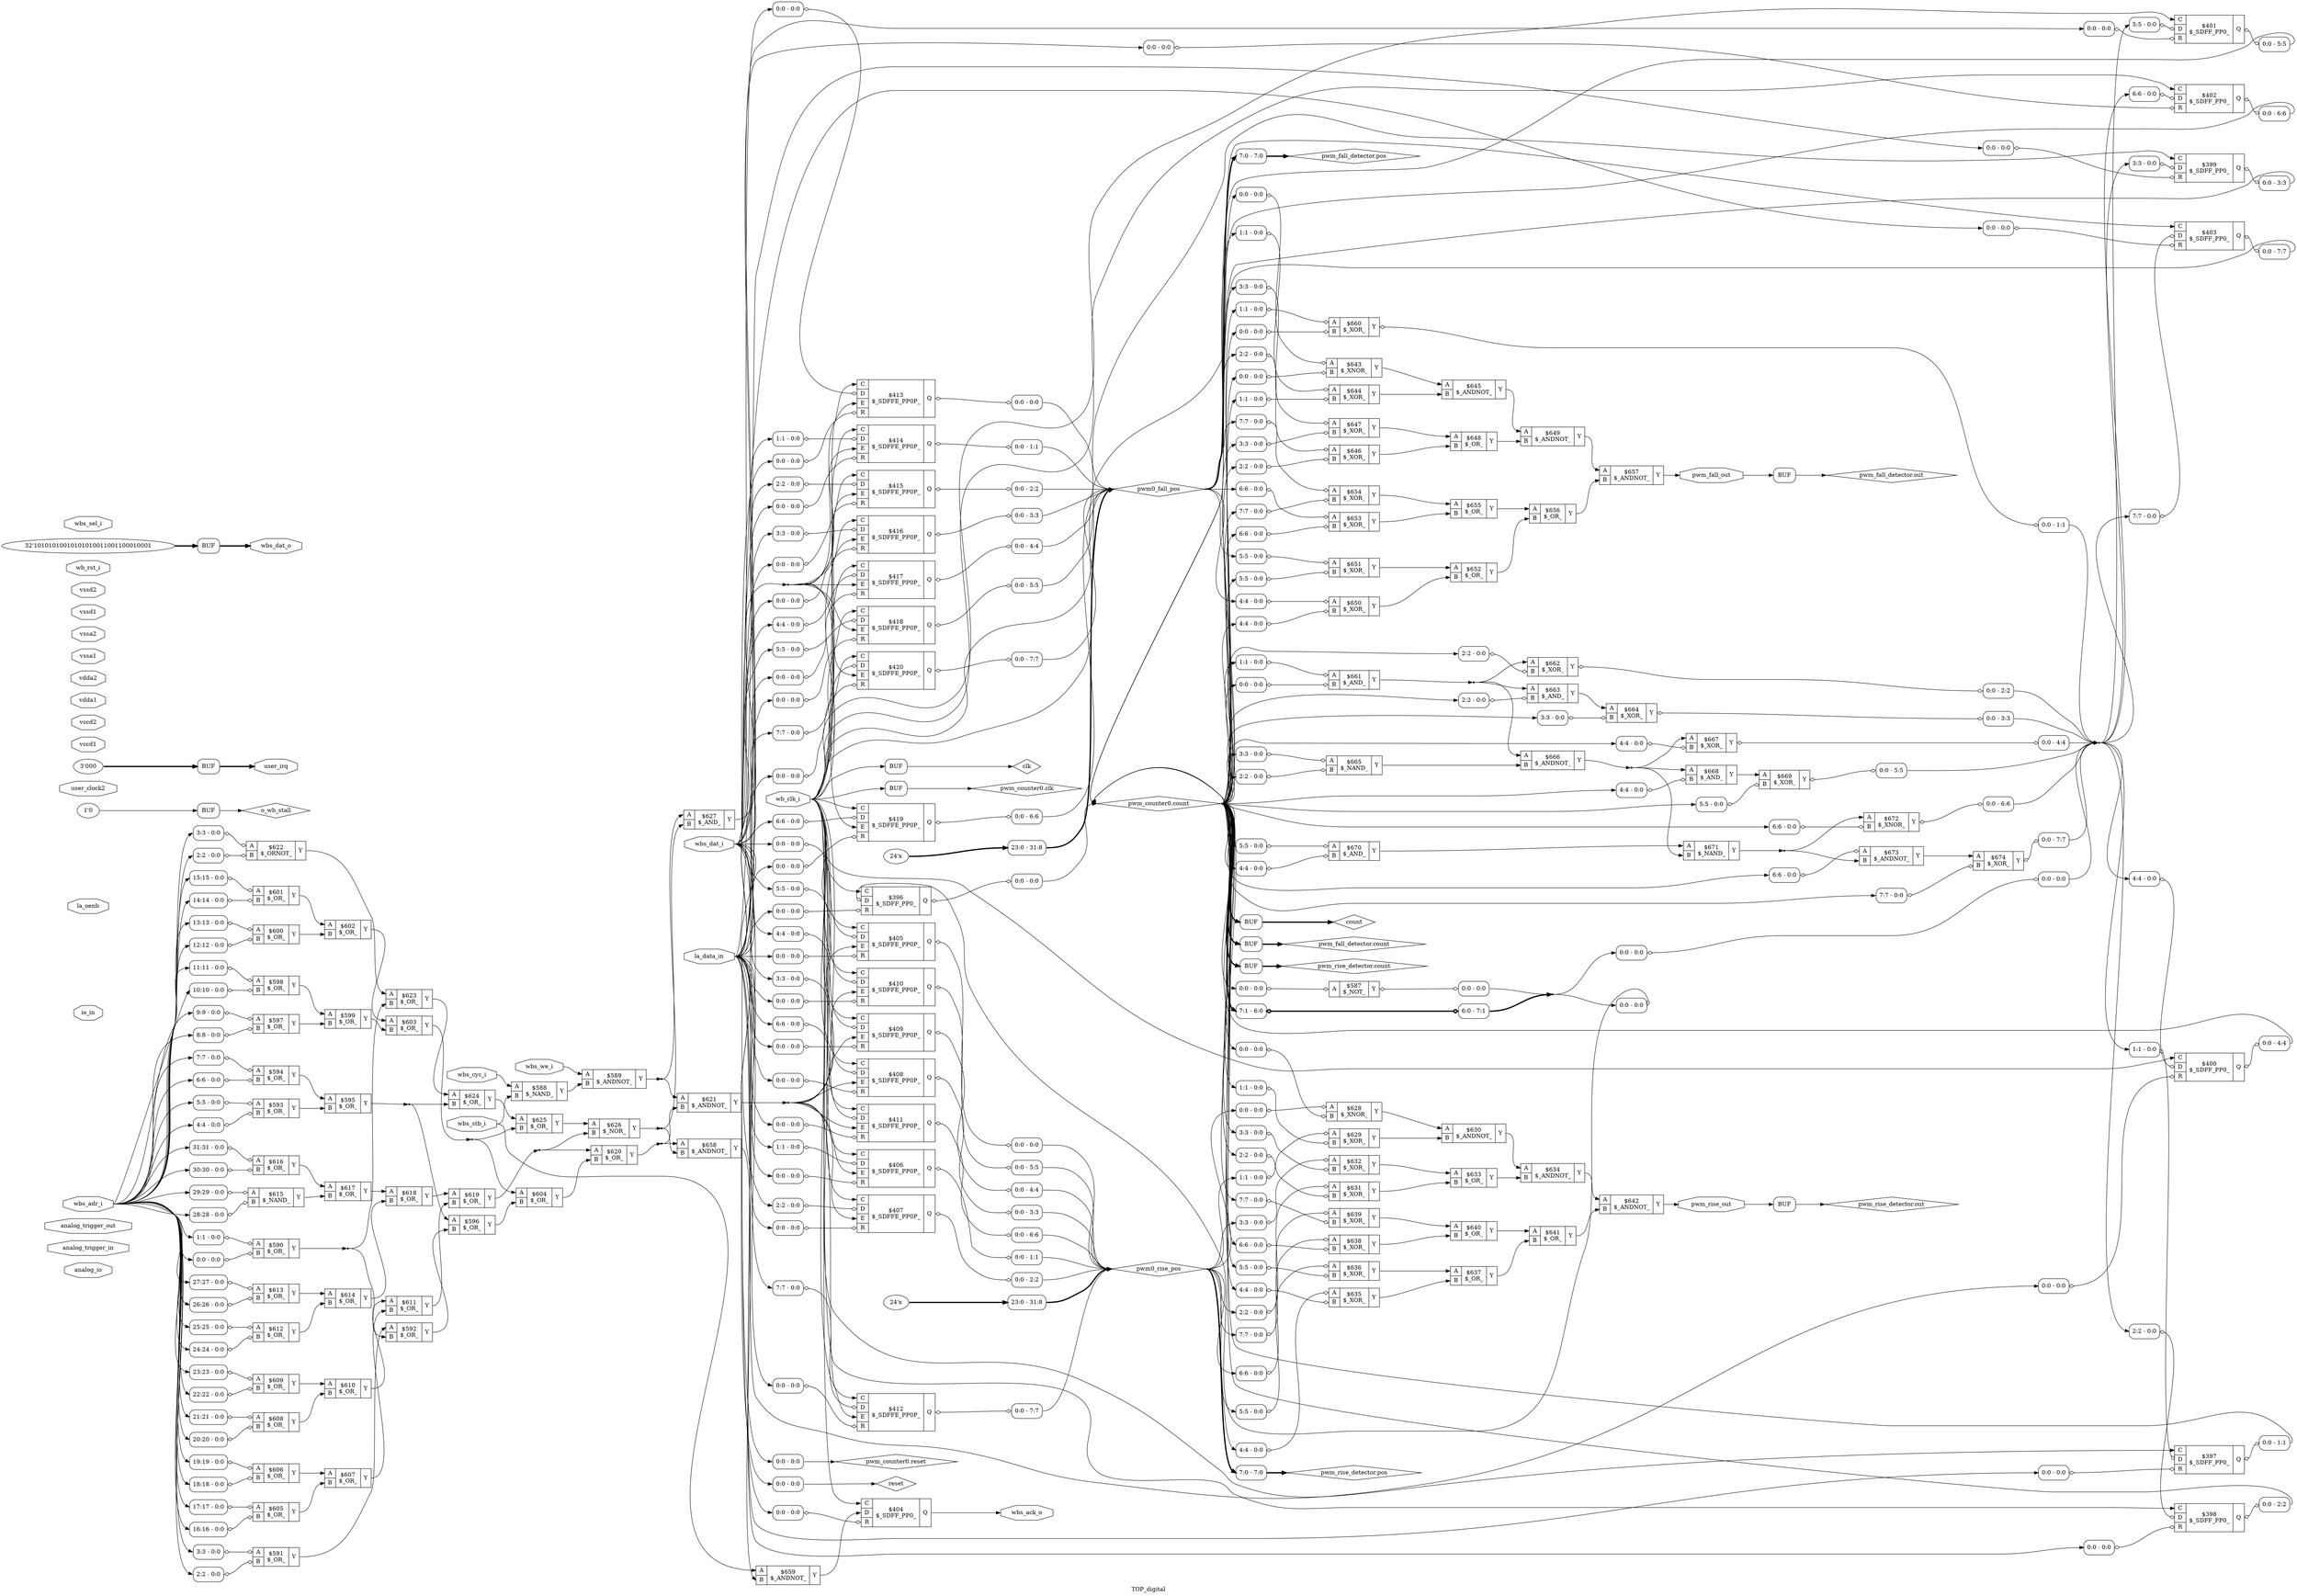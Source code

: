 digraph "TOP_digital" {
label="TOP_digital";
rankdir="LR";
remincross=true;
n81 [ shape=octagon, label="analog_io", color="black", fontcolor="black" ];
n82 [ shape=octagon, label="analog_trigger_in", color="black", fontcolor="black" ];
n83 [ shape=octagon, label="analog_trigger_out", color="black", fontcolor="black" ];
n84 [ shape=diamond, label="clk", color="black", fontcolor="black" ];
n85 [ shape=diamond, label="count", color="black", fontcolor="black" ];
n86 [ shape=octagon, label="io_in", color="black", fontcolor="black" ];
n87 [ shape=octagon, label="la_data_in", color="black", fontcolor="black" ];
n88 [ shape=octagon, label="la_oenb", color="black", fontcolor="black" ];
n89 [ shape=diamond, label="o_wb_stall", color="black", fontcolor="black" ];
n90 [ shape=diamond, label="pwm0_fall_pos", color="black", fontcolor="black" ];
n91 [ shape=diamond, label="pwm0_rise_pos", color="black", fontcolor="black" ];
n92 [ shape=diamond, label="pwm_counter0.clk", color="black", fontcolor="black" ];
n93 [ shape=diamond, label="pwm_counter0.count", color="black", fontcolor="black" ];
n94 [ shape=diamond, label="pwm_counter0.reset", color="black", fontcolor="black" ];
n95 [ shape=diamond, label="pwm_fall_detector.count", color="black", fontcolor="black" ];
n96 [ shape=diamond, label="pwm_fall_detector.out", color="black", fontcolor="black" ];
n97 [ shape=diamond, label="pwm_fall_detector.pos", color="black", fontcolor="black" ];
n98 [ shape=octagon, label="pwm_fall_out", color="black", fontcolor="black" ];
n99 [ shape=diamond, label="pwm_rise_detector.count", color="black", fontcolor="black" ];
n100 [ shape=diamond, label="pwm_rise_detector.out", color="black", fontcolor="black" ];
n101 [ shape=diamond, label="pwm_rise_detector.pos", color="black", fontcolor="black" ];
n102 [ shape=octagon, label="pwm_rise_out", color="black", fontcolor="black" ];
n103 [ shape=diamond, label="reset", color="black", fontcolor="black" ];
n104 [ shape=octagon, label="user_clock2", color="black", fontcolor="black" ];
n105 [ shape=octagon, label="user_irq", color="black", fontcolor="black" ];
n106 [ shape=octagon, label="vccd1", color="black", fontcolor="black" ];
n107 [ shape=octagon, label="vccd2", color="black", fontcolor="black" ];
n108 [ shape=octagon, label="vdda1", color="black", fontcolor="black" ];
n109 [ shape=octagon, label="vdda2", color="black", fontcolor="black" ];
n110 [ shape=octagon, label="vssa1", color="black", fontcolor="black" ];
n111 [ shape=octagon, label="vssa2", color="black", fontcolor="black" ];
n112 [ shape=octagon, label="vssd1", color="black", fontcolor="black" ];
n113 [ shape=octagon, label="vssd2", color="black", fontcolor="black" ];
n114 [ shape=octagon, label="wb_clk_i", color="black", fontcolor="black" ];
n115 [ shape=octagon, label="wb_rst_i", color="black", fontcolor="black" ];
n116 [ shape=octagon, label="wbs_ack_o", color="black", fontcolor="black" ];
n117 [ shape=octagon, label="wbs_adr_i", color="black", fontcolor="black" ];
n118 [ shape=octagon, label="wbs_cyc_i", color="black", fontcolor="black" ];
n119 [ shape=octagon, label="wbs_dat_i", color="black", fontcolor="black" ];
n120 [ shape=octagon, label="wbs_dat_o", color="black", fontcolor="black" ];
n121 [ shape=octagon, label="wbs_sel_i", color="black", fontcolor="black" ];
n122 [ shape=octagon, label="wbs_stb_i", color="black", fontcolor="black" ];
n123 [ shape=octagon, label="wbs_we_i", color="black", fontcolor="black" ];
c126 [ shape=record, label="{{<p124> A}|$587\n$_NOT_|{<p125> Y}}",  ];
x0 [ shape=record, style=rounded, label="<s0> 0:0 - 0:0 ", color="black", fontcolor="black" ];
x0:e -> c126:p124:w [arrowhead=odiamond, arrowtail=odiamond, dir=both, color="black", fontcolor="black", label=""];
x1 [ shape=record, style=rounded, label="<s0> 0:0 - 0:0 ", color="black", fontcolor="black" ];
c126:p125:e -> x1:w [arrowhead=odiamond, arrowtail=odiamond, dir=both, color="black", fontcolor="black", label=""];
c128 [ shape=record, label="{{<p124> A|<p127> B}|$588\n$_NAND_|{<p125> Y}}",  ];
c129 [ shape=record, label="{{<p124> A|<p127> B}|$589\n$_ANDNOT_|{<p125> Y}}",  ];
c130 [ shape=record, label="{{<p124> A|<p127> B}|$590\n$_OR_|{<p125> Y}}",  ];
x2 [ shape=record, style=rounded, label="<s0> 1:1 - 0:0 ", color="black", fontcolor="black" ];
x2:e -> c130:p124:w [arrowhead=odiamond, arrowtail=odiamond, dir=both, color="black", fontcolor="black", label=""];
x3 [ shape=record, style=rounded, label="<s0> 0:0 - 0:0 ", color="black", fontcolor="black" ];
x3:e -> c130:p127:w [arrowhead=odiamond, arrowtail=odiamond, dir=both, color="black", fontcolor="black", label=""];
c131 [ shape=record, label="{{<p124> A|<p127> B}|$591\n$_OR_|{<p125> Y}}",  ];
x4 [ shape=record, style=rounded, label="<s0> 3:3 - 0:0 ", color="black", fontcolor="black" ];
x4:e -> c131:p124:w [arrowhead=odiamond, arrowtail=odiamond, dir=both, color="black", fontcolor="black", label=""];
x5 [ shape=record, style=rounded, label="<s0> 2:2 - 0:0 ", color="black", fontcolor="black" ];
x5:e -> c131:p127:w [arrowhead=odiamond, arrowtail=odiamond, dir=both, color="black", fontcolor="black", label=""];
c132 [ shape=record, label="{{<p124> A|<p127> B}|$592\n$_OR_|{<p125> Y}}",  ];
c133 [ shape=record, label="{{<p124> A|<p127> B}|$593\n$_OR_|{<p125> Y}}",  ];
x6 [ shape=record, style=rounded, label="<s0> 5:5 - 0:0 ", color="black", fontcolor="black" ];
x6:e -> c133:p124:w [arrowhead=odiamond, arrowtail=odiamond, dir=both, color="black", fontcolor="black", label=""];
x7 [ shape=record, style=rounded, label="<s0> 4:4 - 0:0 ", color="black", fontcolor="black" ];
x7:e -> c133:p127:w [arrowhead=odiamond, arrowtail=odiamond, dir=both, color="black", fontcolor="black", label=""];
c134 [ shape=record, label="{{<p124> A|<p127> B}|$594\n$_OR_|{<p125> Y}}",  ];
x8 [ shape=record, style=rounded, label="<s0> 7:7 - 0:0 ", color="black", fontcolor="black" ];
x8:e -> c134:p124:w [arrowhead=odiamond, arrowtail=odiamond, dir=both, color="black", fontcolor="black", label=""];
x9 [ shape=record, style=rounded, label="<s0> 6:6 - 0:0 ", color="black", fontcolor="black" ];
x9:e -> c134:p127:w [arrowhead=odiamond, arrowtail=odiamond, dir=both, color="black", fontcolor="black", label=""];
c135 [ shape=record, label="{{<p124> A|<p127> B}|$595\n$_OR_|{<p125> Y}}",  ];
c136 [ shape=record, label="{{<p124> A|<p127> B}|$596\n$_OR_|{<p125> Y}}",  ];
c137 [ shape=record, label="{{<p124> A|<p127> B}|$597\n$_OR_|{<p125> Y}}",  ];
x10 [ shape=record, style=rounded, label="<s0> 9:9 - 0:0 ", color="black", fontcolor="black" ];
x10:e -> c137:p124:w [arrowhead=odiamond, arrowtail=odiamond, dir=both, color="black", fontcolor="black", label=""];
x11 [ shape=record, style=rounded, label="<s0> 8:8 - 0:0 ", color="black", fontcolor="black" ];
x11:e -> c137:p127:w [arrowhead=odiamond, arrowtail=odiamond, dir=both, color="black", fontcolor="black", label=""];
c138 [ shape=record, label="{{<p124> A|<p127> B}|$598\n$_OR_|{<p125> Y}}",  ];
x12 [ shape=record, style=rounded, label="<s0> 11:11 - 0:0 ", color="black", fontcolor="black" ];
x12:e -> c138:p124:w [arrowhead=odiamond, arrowtail=odiamond, dir=both, color="black", fontcolor="black", label=""];
x13 [ shape=record, style=rounded, label="<s0> 10:10 - 0:0 ", color="black", fontcolor="black" ];
x13:e -> c138:p127:w [arrowhead=odiamond, arrowtail=odiamond, dir=both, color="black", fontcolor="black", label=""];
c139 [ shape=record, label="{{<p124> A|<p127> B}|$599\n$_OR_|{<p125> Y}}",  ];
c140 [ shape=record, label="{{<p124> A|<p127> B}|$600\n$_OR_|{<p125> Y}}",  ];
x14 [ shape=record, style=rounded, label="<s0> 13:13 - 0:0 ", color="black", fontcolor="black" ];
x14:e -> c140:p124:w [arrowhead=odiamond, arrowtail=odiamond, dir=both, color="black", fontcolor="black", label=""];
x15 [ shape=record, style=rounded, label="<s0> 12:12 - 0:0 ", color="black", fontcolor="black" ];
x15:e -> c140:p127:w [arrowhead=odiamond, arrowtail=odiamond, dir=both, color="black", fontcolor="black", label=""];
c141 [ shape=record, label="{{<p124> A|<p127> B}|$601\n$_OR_|{<p125> Y}}",  ];
x16 [ shape=record, style=rounded, label="<s0> 15:15 - 0:0 ", color="black", fontcolor="black" ];
x16:e -> c141:p124:w [arrowhead=odiamond, arrowtail=odiamond, dir=both, color="black", fontcolor="black", label=""];
x17 [ shape=record, style=rounded, label="<s0> 14:14 - 0:0 ", color="black", fontcolor="black" ];
x17:e -> c141:p127:w [arrowhead=odiamond, arrowtail=odiamond, dir=both, color="black", fontcolor="black", label=""];
c142 [ shape=record, label="{{<p124> A|<p127> B}|$602\n$_OR_|{<p125> Y}}",  ];
c143 [ shape=record, label="{{<p124> A|<p127> B}|$603\n$_OR_|{<p125> Y}}",  ];
c144 [ shape=record, label="{{<p124> A|<p127> B}|$604\n$_OR_|{<p125> Y}}",  ];
c145 [ shape=record, label="{{<p124> A|<p127> B}|$605\n$_OR_|{<p125> Y}}",  ];
x18 [ shape=record, style=rounded, label="<s0> 17:17 - 0:0 ", color="black", fontcolor="black" ];
x18:e -> c145:p124:w [arrowhead=odiamond, arrowtail=odiamond, dir=both, color="black", fontcolor="black", label=""];
x19 [ shape=record, style=rounded, label="<s0> 16:16 - 0:0 ", color="black", fontcolor="black" ];
x19:e -> c145:p127:w [arrowhead=odiamond, arrowtail=odiamond, dir=both, color="black", fontcolor="black", label=""];
c146 [ shape=record, label="{{<p124> A|<p127> B}|$606\n$_OR_|{<p125> Y}}",  ];
x20 [ shape=record, style=rounded, label="<s0> 19:19 - 0:0 ", color="black", fontcolor="black" ];
x20:e -> c146:p124:w [arrowhead=odiamond, arrowtail=odiamond, dir=both, color="black", fontcolor="black", label=""];
x21 [ shape=record, style=rounded, label="<s0> 18:18 - 0:0 ", color="black", fontcolor="black" ];
x21:e -> c146:p127:w [arrowhead=odiamond, arrowtail=odiamond, dir=both, color="black", fontcolor="black", label=""];
c147 [ shape=record, label="{{<p124> A|<p127> B}|$607\n$_OR_|{<p125> Y}}",  ];
c148 [ shape=record, label="{{<p124> A|<p127> B}|$608\n$_OR_|{<p125> Y}}",  ];
x22 [ shape=record, style=rounded, label="<s0> 21:21 - 0:0 ", color="black", fontcolor="black" ];
x22:e -> c148:p124:w [arrowhead=odiamond, arrowtail=odiamond, dir=both, color="black", fontcolor="black", label=""];
x23 [ shape=record, style=rounded, label="<s0> 20:20 - 0:0 ", color="black", fontcolor="black" ];
x23:e -> c148:p127:w [arrowhead=odiamond, arrowtail=odiamond, dir=both, color="black", fontcolor="black", label=""];
c149 [ shape=record, label="{{<p124> A|<p127> B}|$609\n$_OR_|{<p125> Y}}",  ];
x24 [ shape=record, style=rounded, label="<s0> 23:23 - 0:0 ", color="black", fontcolor="black" ];
x24:e -> c149:p124:w [arrowhead=odiamond, arrowtail=odiamond, dir=both, color="black", fontcolor="black", label=""];
x25 [ shape=record, style=rounded, label="<s0> 22:22 - 0:0 ", color="black", fontcolor="black" ];
x25:e -> c149:p127:w [arrowhead=odiamond, arrowtail=odiamond, dir=both, color="black", fontcolor="black", label=""];
c150 [ shape=record, label="{{<p124> A|<p127> B}|$610\n$_OR_|{<p125> Y}}",  ];
c151 [ shape=record, label="{{<p124> A|<p127> B}|$611\n$_OR_|{<p125> Y}}",  ];
c152 [ shape=record, label="{{<p124> A|<p127> B}|$612\n$_OR_|{<p125> Y}}",  ];
x26 [ shape=record, style=rounded, label="<s0> 25:25 - 0:0 ", color="black", fontcolor="black" ];
x26:e -> c152:p124:w [arrowhead=odiamond, arrowtail=odiamond, dir=both, color="black", fontcolor="black", label=""];
x27 [ shape=record, style=rounded, label="<s0> 24:24 - 0:0 ", color="black", fontcolor="black" ];
x27:e -> c152:p127:w [arrowhead=odiamond, arrowtail=odiamond, dir=both, color="black", fontcolor="black", label=""];
c153 [ shape=record, label="{{<p124> A|<p127> B}|$613\n$_OR_|{<p125> Y}}",  ];
x28 [ shape=record, style=rounded, label="<s0> 27:27 - 0:0 ", color="black", fontcolor="black" ];
x28:e -> c153:p124:w [arrowhead=odiamond, arrowtail=odiamond, dir=both, color="black", fontcolor="black", label=""];
x29 [ shape=record, style=rounded, label="<s0> 26:26 - 0:0 ", color="black", fontcolor="black" ];
x29:e -> c153:p127:w [arrowhead=odiamond, arrowtail=odiamond, dir=both, color="black", fontcolor="black", label=""];
c154 [ shape=record, label="{{<p124> A|<p127> B}|$614\n$_OR_|{<p125> Y}}",  ];
c155 [ shape=record, label="{{<p124> A|<p127> B}|$615\n$_NAND_|{<p125> Y}}",  ];
x30 [ shape=record, style=rounded, label="<s0> 29:29 - 0:0 ", color="black", fontcolor="black" ];
x30:e -> c155:p124:w [arrowhead=odiamond, arrowtail=odiamond, dir=both, color="black", fontcolor="black", label=""];
x31 [ shape=record, style=rounded, label="<s0> 28:28 - 0:0 ", color="black", fontcolor="black" ];
x31:e -> c155:p127:w [arrowhead=odiamond, arrowtail=odiamond, dir=both, color="black", fontcolor="black", label=""];
c156 [ shape=record, label="{{<p124> A|<p127> B}|$616\n$_OR_|{<p125> Y}}",  ];
x32 [ shape=record, style=rounded, label="<s0> 31:31 - 0:0 ", color="black", fontcolor="black" ];
x32:e -> c156:p124:w [arrowhead=odiamond, arrowtail=odiamond, dir=both, color="black", fontcolor="black", label=""];
x33 [ shape=record, style=rounded, label="<s0> 30:30 - 0:0 ", color="black", fontcolor="black" ];
x33:e -> c156:p127:w [arrowhead=odiamond, arrowtail=odiamond, dir=both, color="black", fontcolor="black", label=""];
c157 [ shape=record, label="{{<p124> A|<p127> B}|$617\n$_OR_|{<p125> Y}}",  ];
c158 [ shape=record, label="{{<p124> A|<p127> B}|$618\n$_OR_|{<p125> Y}}",  ];
c159 [ shape=record, label="{{<p124> A|<p127> B}|$619\n$_OR_|{<p125> Y}}",  ];
c160 [ shape=record, label="{{<p124> A|<p127> B}|$620\n$_OR_|{<p125> Y}}",  ];
c161 [ shape=record, label="{{<p124> A|<p127> B}|$621\n$_ANDNOT_|{<p125> Y}}",  ];
c162 [ shape=record, label="{{<p124> A|<p127> B}|$622\n$_ORNOT_|{<p125> Y}}",  ];
x34 [ shape=record, style=rounded, label="<s0> 3:3 - 0:0 ", color="black", fontcolor="black" ];
x34:e -> c162:p124:w [arrowhead=odiamond, arrowtail=odiamond, dir=both, color="black", fontcolor="black", label=""];
x35 [ shape=record, style=rounded, label="<s0> 2:2 - 0:0 ", color="black", fontcolor="black" ];
x35:e -> c162:p127:w [arrowhead=odiamond, arrowtail=odiamond, dir=both, color="black", fontcolor="black", label=""];
c163 [ shape=record, label="{{<p124> A|<p127> B}|$623\n$_OR_|{<p125> Y}}",  ];
c164 [ shape=record, label="{{<p124> A|<p127> B}|$624\n$_OR_|{<p125> Y}}",  ];
c165 [ shape=record, label="{{<p124> A|<p127> B}|$625\n$_OR_|{<p125> Y}}",  ];
c166 [ shape=record, label="{{<p124> A|<p127> B}|$626\n$_NOR_|{<p125> Y}}",  ];
c167 [ shape=record, label="{{<p124> A|<p127> B}|$627\n$_AND_|{<p125> Y}}",  ];
c168 [ shape=record, label="{{<p124> A|<p127> B}|$628\n$_XNOR_|{<p125> Y}}",  ];
x36 [ shape=record, style=rounded, label="<s0> 0:0 - 0:0 ", color="black", fontcolor="black" ];
x36:e -> c168:p124:w [arrowhead=odiamond, arrowtail=odiamond, dir=both, color="black", fontcolor="black", label=""];
x37 [ shape=record, style=rounded, label="<s0> 0:0 - 0:0 ", color="black", fontcolor="black" ];
x37:e -> c168:p127:w [arrowhead=odiamond, arrowtail=odiamond, dir=both, color="black", fontcolor="black", label=""];
c169 [ shape=record, label="{{<p124> A|<p127> B}|$629\n$_XOR_|{<p125> Y}}",  ];
x38 [ shape=record, style=rounded, label="<s0> 1:1 - 0:0 ", color="black", fontcolor="black" ];
x38:e -> c169:p124:w [arrowhead=odiamond, arrowtail=odiamond, dir=both, color="black", fontcolor="black", label=""];
x39 [ shape=record, style=rounded, label="<s0> 1:1 - 0:0 ", color="black", fontcolor="black" ];
x39:e -> c169:p127:w [arrowhead=odiamond, arrowtail=odiamond, dir=both, color="black", fontcolor="black", label=""];
c170 [ shape=record, label="{{<p124> A|<p127> B}|$630\n$_ANDNOT_|{<p125> Y}}",  ];
c171 [ shape=record, label="{{<p124> A|<p127> B}|$631\n$_XOR_|{<p125> Y}}",  ];
x40 [ shape=record, style=rounded, label="<s0> 2:2 - 0:0 ", color="black", fontcolor="black" ];
x40:e -> c171:p124:w [arrowhead=odiamond, arrowtail=odiamond, dir=both, color="black", fontcolor="black", label=""];
x41 [ shape=record, style=rounded, label="<s0> 2:2 - 0:0 ", color="black", fontcolor="black" ];
x41:e -> c171:p127:w [arrowhead=odiamond, arrowtail=odiamond, dir=both, color="black", fontcolor="black", label=""];
c172 [ shape=record, label="{{<p124> A|<p127> B}|$632\n$_XOR_|{<p125> Y}}",  ];
x42 [ shape=record, style=rounded, label="<s0> 3:3 - 0:0 ", color="black", fontcolor="black" ];
x42:e -> c172:p124:w [arrowhead=odiamond, arrowtail=odiamond, dir=both, color="black", fontcolor="black", label=""];
x43 [ shape=record, style=rounded, label="<s0> 3:3 - 0:0 ", color="black", fontcolor="black" ];
x43:e -> c172:p127:w [arrowhead=odiamond, arrowtail=odiamond, dir=both, color="black", fontcolor="black", label=""];
c173 [ shape=record, label="{{<p124> A|<p127> B}|$633\n$_OR_|{<p125> Y}}",  ];
c174 [ shape=record, label="{{<p124> A|<p127> B}|$634\n$_ANDNOT_|{<p125> Y}}",  ];
c175 [ shape=record, label="{{<p124> A|<p127> B}|$635\n$_XOR_|{<p125> Y}}",  ];
x44 [ shape=record, style=rounded, label="<s0> 4:4 - 0:0 ", color="black", fontcolor="black" ];
x44:e -> c175:p124:w [arrowhead=odiamond, arrowtail=odiamond, dir=both, color="black", fontcolor="black", label=""];
x45 [ shape=record, style=rounded, label="<s0> 4:4 - 0:0 ", color="black", fontcolor="black" ];
x45:e -> c175:p127:w [arrowhead=odiamond, arrowtail=odiamond, dir=both, color="black", fontcolor="black", label=""];
c176 [ shape=record, label="{{<p124> A|<p127> B}|$636\n$_XOR_|{<p125> Y}}",  ];
x46 [ shape=record, style=rounded, label="<s0> 5:5 - 0:0 ", color="black", fontcolor="black" ];
x46:e -> c176:p124:w [arrowhead=odiamond, arrowtail=odiamond, dir=both, color="black", fontcolor="black", label=""];
x47 [ shape=record, style=rounded, label="<s0> 5:5 - 0:0 ", color="black", fontcolor="black" ];
x47:e -> c176:p127:w [arrowhead=odiamond, arrowtail=odiamond, dir=both, color="black", fontcolor="black", label=""];
c177 [ shape=record, label="{{<p124> A|<p127> B}|$637\n$_OR_|{<p125> Y}}",  ];
c178 [ shape=record, label="{{<p124> A|<p127> B}|$638\n$_XOR_|{<p125> Y}}",  ];
x48 [ shape=record, style=rounded, label="<s0> 6:6 - 0:0 ", color="black", fontcolor="black" ];
x48:e -> c178:p124:w [arrowhead=odiamond, arrowtail=odiamond, dir=both, color="black", fontcolor="black", label=""];
x49 [ shape=record, style=rounded, label="<s0> 6:6 - 0:0 ", color="black", fontcolor="black" ];
x49:e -> c178:p127:w [arrowhead=odiamond, arrowtail=odiamond, dir=both, color="black", fontcolor="black", label=""];
c179 [ shape=record, label="{{<p124> A|<p127> B}|$639\n$_XOR_|{<p125> Y}}",  ];
x50 [ shape=record, style=rounded, label="<s0> 7:7 - 0:0 ", color="black", fontcolor="black" ];
x50:e -> c179:p124:w [arrowhead=odiamond, arrowtail=odiamond, dir=both, color="black", fontcolor="black", label=""];
x51 [ shape=record, style=rounded, label="<s0> 7:7 - 0:0 ", color="black", fontcolor="black" ];
x51:e -> c179:p127:w [arrowhead=odiamond, arrowtail=odiamond, dir=both, color="black", fontcolor="black", label=""];
c180 [ shape=record, label="{{<p124> A|<p127> B}|$640\n$_OR_|{<p125> Y}}",  ];
c181 [ shape=record, label="{{<p124> A|<p127> B}|$641\n$_OR_|{<p125> Y}}",  ];
c182 [ shape=record, label="{{<p124> A|<p127> B}|$642\n$_ANDNOT_|{<p125> Y}}",  ];
c183 [ shape=record, label="{{<p124> A|<p127> B}|$643\n$_XNOR_|{<p125> Y}}",  ];
x52 [ shape=record, style=rounded, label="<s0> 0:0 - 0:0 ", color="black", fontcolor="black" ];
x52:e -> c183:p124:w [arrowhead=odiamond, arrowtail=odiamond, dir=both, color="black", fontcolor="black", label=""];
x53 [ shape=record, style=rounded, label="<s0> 0:0 - 0:0 ", color="black", fontcolor="black" ];
x53:e -> c183:p127:w [arrowhead=odiamond, arrowtail=odiamond, dir=both, color="black", fontcolor="black", label=""];
c184 [ shape=record, label="{{<p124> A|<p127> B}|$644\n$_XOR_|{<p125> Y}}",  ];
x54 [ shape=record, style=rounded, label="<s0> 1:1 - 0:0 ", color="black", fontcolor="black" ];
x54:e -> c184:p124:w [arrowhead=odiamond, arrowtail=odiamond, dir=both, color="black", fontcolor="black", label=""];
x55 [ shape=record, style=rounded, label="<s0> 1:1 - 0:0 ", color="black", fontcolor="black" ];
x55:e -> c184:p127:w [arrowhead=odiamond, arrowtail=odiamond, dir=both, color="black", fontcolor="black", label=""];
c185 [ shape=record, label="{{<p124> A|<p127> B}|$645\n$_ANDNOT_|{<p125> Y}}",  ];
c186 [ shape=record, label="{{<p124> A|<p127> B}|$646\n$_XOR_|{<p125> Y}}",  ];
x56 [ shape=record, style=rounded, label="<s0> 2:2 - 0:0 ", color="black", fontcolor="black" ];
x56:e -> c186:p124:w [arrowhead=odiamond, arrowtail=odiamond, dir=both, color="black", fontcolor="black", label=""];
x57 [ shape=record, style=rounded, label="<s0> 2:2 - 0:0 ", color="black", fontcolor="black" ];
x57:e -> c186:p127:w [arrowhead=odiamond, arrowtail=odiamond, dir=both, color="black", fontcolor="black", label=""];
c187 [ shape=record, label="{{<p124> A|<p127> B}|$647\n$_XOR_|{<p125> Y}}",  ];
x58 [ shape=record, style=rounded, label="<s0> 3:3 - 0:0 ", color="black", fontcolor="black" ];
x58:e -> c187:p124:w [arrowhead=odiamond, arrowtail=odiamond, dir=both, color="black", fontcolor="black", label=""];
x59 [ shape=record, style=rounded, label="<s0> 3:3 - 0:0 ", color="black", fontcolor="black" ];
x59:e -> c187:p127:w [arrowhead=odiamond, arrowtail=odiamond, dir=both, color="black", fontcolor="black", label=""];
c188 [ shape=record, label="{{<p124> A|<p127> B}|$648\n$_OR_|{<p125> Y}}",  ];
c189 [ shape=record, label="{{<p124> A|<p127> B}|$649\n$_ANDNOT_|{<p125> Y}}",  ];
c190 [ shape=record, label="{{<p124> A|<p127> B}|$650\n$_XOR_|{<p125> Y}}",  ];
x60 [ shape=record, style=rounded, label="<s0> 4:4 - 0:0 ", color="black", fontcolor="black" ];
x60:e -> c190:p124:w [arrowhead=odiamond, arrowtail=odiamond, dir=both, color="black", fontcolor="black", label=""];
x61 [ shape=record, style=rounded, label="<s0> 4:4 - 0:0 ", color="black", fontcolor="black" ];
x61:e -> c190:p127:w [arrowhead=odiamond, arrowtail=odiamond, dir=both, color="black", fontcolor="black", label=""];
c191 [ shape=record, label="{{<p124> A|<p127> B}|$651\n$_XOR_|{<p125> Y}}",  ];
x62 [ shape=record, style=rounded, label="<s0> 5:5 - 0:0 ", color="black", fontcolor="black" ];
x62:e -> c191:p124:w [arrowhead=odiamond, arrowtail=odiamond, dir=both, color="black", fontcolor="black", label=""];
x63 [ shape=record, style=rounded, label="<s0> 5:5 - 0:0 ", color="black", fontcolor="black" ];
x63:e -> c191:p127:w [arrowhead=odiamond, arrowtail=odiamond, dir=both, color="black", fontcolor="black", label=""];
c192 [ shape=record, label="{{<p124> A|<p127> B}|$652\n$_OR_|{<p125> Y}}",  ];
c193 [ shape=record, label="{{<p124> A|<p127> B}|$653\n$_XOR_|{<p125> Y}}",  ];
x64 [ shape=record, style=rounded, label="<s0> 6:6 - 0:0 ", color="black", fontcolor="black" ];
x64:e -> c193:p124:w [arrowhead=odiamond, arrowtail=odiamond, dir=both, color="black", fontcolor="black", label=""];
x65 [ shape=record, style=rounded, label="<s0> 6:6 - 0:0 ", color="black", fontcolor="black" ];
x65:e -> c193:p127:w [arrowhead=odiamond, arrowtail=odiamond, dir=both, color="black", fontcolor="black", label=""];
c194 [ shape=record, label="{{<p124> A|<p127> B}|$654\n$_XOR_|{<p125> Y}}",  ];
x66 [ shape=record, style=rounded, label="<s0> 7:7 - 0:0 ", color="black", fontcolor="black" ];
x66:e -> c194:p124:w [arrowhead=odiamond, arrowtail=odiamond, dir=both, color="black", fontcolor="black", label=""];
x67 [ shape=record, style=rounded, label="<s0> 7:7 - 0:0 ", color="black", fontcolor="black" ];
x67:e -> c194:p127:w [arrowhead=odiamond, arrowtail=odiamond, dir=both, color="black", fontcolor="black", label=""];
c195 [ shape=record, label="{{<p124> A|<p127> B}|$655\n$_OR_|{<p125> Y}}",  ];
c196 [ shape=record, label="{{<p124> A|<p127> B}|$656\n$_OR_|{<p125> Y}}",  ];
c197 [ shape=record, label="{{<p124> A|<p127> B}|$657\n$_ANDNOT_|{<p125> Y}}",  ];
c198 [ shape=record, label="{{<p124> A|<p127> B}|$658\n$_ANDNOT_|{<p125> Y}}",  ];
c199 [ shape=record, label="{{<p124> A|<p127> B}|$659\n$_ANDNOT_|{<p125> Y}}",  ];
c200 [ shape=record, label="{{<p124> A|<p127> B}|$660\n$_XOR_|{<p125> Y}}",  ];
x68 [ shape=record, style=rounded, label="<s0> 1:1 - 0:0 ", color="black", fontcolor="black" ];
x68:e -> c200:p124:w [arrowhead=odiamond, arrowtail=odiamond, dir=both, color="black", fontcolor="black", label=""];
x69 [ shape=record, style=rounded, label="<s0> 0:0 - 0:0 ", color="black", fontcolor="black" ];
x69:e -> c200:p127:w [arrowhead=odiamond, arrowtail=odiamond, dir=both, color="black", fontcolor="black", label=""];
x70 [ shape=record, style=rounded, label="<s0> 0:0 - 1:1 ", color="black", fontcolor="black" ];
c200:p125:e -> x70:w [arrowhead=odiamond, arrowtail=odiamond, dir=both, color="black", fontcolor="black", label=""];
c201 [ shape=record, label="{{<p124> A|<p127> B}|$661\n$_AND_|{<p125> Y}}",  ];
x71 [ shape=record, style=rounded, label="<s0> 1:1 - 0:0 ", color="black", fontcolor="black" ];
x71:e -> c201:p124:w [arrowhead=odiamond, arrowtail=odiamond, dir=both, color="black", fontcolor="black", label=""];
x72 [ shape=record, style=rounded, label="<s0> 0:0 - 0:0 ", color="black", fontcolor="black" ];
x72:e -> c201:p127:w [arrowhead=odiamond, arrowtail=odiamond, dir=both, color="black", fontcolor="black", label=""];
c202 [ shape=record, label="{{<p124> A|<p127> B}|$662\n$_XOR_|{<p125> Y}}",  ];
x73 [ shape=record, style=rounded, label="<s0> 2:2 - 0:0 ", color="black", fontcolor="black" ];
x73:e -> c202:p127:w [arrowhead=odiamond, arrowtail=odiamond, dir=both, color="black", fontcolor="black", label=""];
x74 [ shape=record, style=rounded, label="<s0> 0:0 - 2:2 ", color="black", fontcolor="black" ];
c202:p125:e -> x74:w [arrowhead=odiamond, arrowtail=odiamond, dir=both, color="black", fontcolor="black", label=""];
c203 [ shape=record, label="{{<p124> A|<p127> B}|$663\n$_AND_|{<p125> Y}}",  ];
x75 [ shape=record, style=rounded, label="<s0> 2:2 - 0:0 ", color="black", fontcolor="black" ];
x75:e -> c203:p127:w [arrowhead=odiamond, arrowtail=odiamond, dir=both, color="black", fontcolor="black", label=""];
c204 [ shape=record, label="{{<p124> A|<p127> B}|$664\n$_XOR_|{<p125> Y}}",  ];
x76 [ shape=record, style=rounded, label="<s0> 3:3 - 0:0 ", color="black", fontcolor="black" ];
x76:e -> c204:p127:w [arrowhead=odiamond, arrowtail=odiamond, dir=both, color="black", fontcolor="black", label=""];
x77 [ shape=record, style=rounded, label="<s0> 0:0 - 3:3 ", color="black", fontcolor="black" ];
c204:p125:e -> x77:w [arrowhead=odiamond, arrowtail=odiamond, dir=both, color="black", fontcolor="black", label=""];
c205 [ shape=record, label="{{<p124> A|<p127> B}|$665\n$_NAND_|{<p125> Y}}",  ];
x78 [ shape=record, style=rounded, label="<s0> 3:3 - 0:0 ", color="black", fontcolor="black" ];
x78:e -> c205:p124:w [arrowhead=odiamond, arrowtail=odiamond, dir=both, color="black", fontcolor="black", label=""];
x79 [ shape=record, style=rounded, label="<s0> 2:2 - 0:0 ", color="black", fontcolor="black" ];
x79:e -> c205:p127:w [arrowhead=odiamond, arrowtail=odiamond, dir=both, color="black", fontcolor="black", label=""];
c206 [ shape=record, label="{{<p124> A|<p127> B}|$666\n$_ANDNOT_|{<p125> Y}}",  ];
c207 [ shape=record, label="{{<p124> A|<p127> B}|$667\n$_XOR_|{<p125> Y}}",  ];
x80 [ shape=record, style=rounded, label="<s0> 4:4 - 0:0 ", color="black", fontcolor="black" ];
x80:e -> c207:p127:w [arrowhead=odiamond, arrowtail=odiamond, dir=both, color="black", fontcolor="black", label=""];
x81 [ shape=record, style=rounded, label="<s0> 0:0 - 4:4 ", color="black", fontcolor="black" ];
c207:p125:e -> x81:w [arrowhead=odiamond, arrowtail=odiamond, dir=both, color="black", fontcolor="black", label=""];
c208 [ shape=record, label="{{<p124> A|<p127> B}|$668\n$_AND_|{<p125> Y}}",  ];
x82 [ shape=record, style=rounded, label="<s0> 4:4 - 0:0 ", color="black", fontcolor="black" ];
x82:e -> c208:p127:w [arrowhead=odiamond, arrowtail=odiamond, dir=both, color="black", fontcolor="black", label=""];
c209 [ shape=record, label="{{<p124> A|<p127> B}|$669\n$_XOR_|{<p125> Y}}",  ];
x83 [ shape=record, style=rounded, label="<s0> 5:5 - 0:0 ", color="black", fontcolor="black" ];
x83:e -> c209:p127:w [arrowhead=odiamond, arrowtail=odiamond, dir=both, color="black", fontcolor="black", label=""];
x84 [ shape=record, style=rounded, label="<s0> 0:0 - 5:5 ", color="black", fontcolor="black" ];
c209:p125:e -> x84:w [arrowhead=odiamond, arrowtail=odiamond, dir=both, color="black", fontcolor="black", label=""];
c210 [ shape=record, label="{{<p124> A|<p127> B}|$670\n$_AND_|{<p125> Y}}",  ];
x85 [ shape=record, style=rounded, label="<s0> 5:5 - 0:0 ", color="black", fontcolor="black" ];
x85:e -> c210:p124:w [arrowhead=odiamond, arrowtail=odiamond, dir=both, color="black", fontcolor="black", label=""];
x86 [ shape=record, style=rounded, label="<s0> 4:4 - 0:0 ", color="black", fontcolor="black" ];
x86:e -> c210:p127:w [arrowhead=odiamond, arrowtail=odiamond, dir=both, color="black", fontcolor="black", label=""];
c211 [ shape=record, label="{{<p124> A|<p127> B}|$671\n$_NAND_|{<p125> Y}}",  ];
c212 [ shape=record, label="{{<p124> A|<p127> B}|$672\n$_XNOR_|{<p125> Y}}",  ];
x87 [ shape=record, style=rounded, label="<s0> 6:6 - 0:0 ", color="black", fontcolor="black" ];
x87:e -> c212:p127:w [arrowhead=odiamond, arrowtail=odiamond, dir=both, color="black", fontcolor="black", label=""];
x88 [ shape=record, style=rounded, label="<s0> 0:0 - 6:6 ", color="black", fontcolor="black" ];
c212:p125:e -> x88:w [arrowhead=odiamond, arrowtail=odiamond, dir=both, color="black", fontcolor="black", label=""];
c213 [ shape=record, label="{{<p124> A|<p127> B}|$673\n$_ANDNOT_|{<p125> Y}}",  ];
x89 [ shape=record, style=rounded, label="<s0> 6:6 - 0:0 ", color="black", fontcolor="black" ];
x89:e -> c213:p124:w [arrowhead=odiamond, arrowtail=odiamond, dir=both, color="black", fontcolor="black", label=""];
c214 [ shape=record, label="{{<p124> A|<p127> B}|$674\n$_XOR_|{<p125> Y}}",  ];
x90 [ shape=record, style=rounded, label="<s0> 7:7 - 0:0 ", color="black", fontcolor="black" ];
x90:e -> c214:p127:w [arrowhead=odiamond, arrowtail=odiamond, dir=both, color="black", fontcolor="black", label=""];
x91 [ shape=record, style=rounded, label="<s0> 0:0 - 7:7 ", color="black", fontcolor="black" ];
c214:p125:e -> x91:w [arrowhead=odiamond, arrowtail=odiamond, dir=both, color="black", fontcolor="black", label=""];
c219 [ shape=record, label="{{<p215> C|<p216> D|<p217> R}|$396\n$_SDFF_PP0_|{<p218> Q}}",  ];
x92 [ shape=record, style=rounded, label="<s0> 0:0 - 0:0 ", color="black", fontcolor="black" ];
x92:e -> c219:p216:w [arrowhead=odiamond, arrowtail=odiamond, dir=both, color="black", fontcolor="black", label=""];
x93 [ shape=record, style=rounded, label="<s0> 0:0 - 0:0 ", color="black", fontcolor="black" ];
c219:p218:e -> x93:w [arrowhead=odiamond, arrowtail=odiamond, dir=both, color="black", fontcolor="black", label=""];
x94 [ shape=record, style=rounded, label="<s0> 0:0 - 0:0 ", color="black", fontcolor="black" ];
x94:e -> c219:p217:w [arrowhead=odiamond, arrowtail=odiamond, dir=both, color="black", fontcolor="black", label=""];
c220 [ shape=record, label="{{<p215> C|<p216> D|<p217> R}|$397\n$_SDFF_PP0_|{<p218> Q}}",  ];
x95 [ shape=record, style=rounded, label="<s0> 1:1 - 0:0 ", color="black", fontcolor="black" ];
x95:e -> c220:p216:w [arrowhead=odiamond, arrowtail=odiamond, dir=both, color="black", fontcolor="black", label=""];
x96 [ shape=record, style=rounded, label="<s0> 0:0 - 1:1 ", color="black", fontcolor="black" ];
c220:p218:e -> x96:w [arrowhead=odiamond, arrowtail=odiamond, dir=both, color="black", fontcolor="black", label=""];
x97 [ shape=record, style=rounded, label="<s0> 0:0 - 0:0 ", color="black", fontcolor="black" ];
x97:e -> c220:p217:w [arrowhead=odiamond, arrowtail=odiamond, dir=both, color="black", fontcolor="black", label=""];
c221 [ shape=record, label="{{<p215> C|<p216> D|<p217> R}|$398\n$_SDFF_PP0_|{<p218> Q}}",  ];
x98 [ shape=record, style=rounded, label="<s0> 2:2 - 0:0 ", color="black", fontcolor="black" ];
x98:e -> c221:p216:w [arrowhead=odiamond, arrowtail=odiamond, dir=both, color="black", fontcolor="black", label=""];
x99 [ shape=record, style=rounded, label="<s0> 0:0 - 2:2 ", color="black", fontcolor="black" ];
c221:p218:e -> x99:w [arrowhead=odiamond, arrowtail=odiamond, dir=both, color="black", fontcolor="black", label=""];
x100 [ shape=record, style=rounded, label="<s0> 0:0 - 0:0 ", color="black", fontcolor="black" ];
x100:e -> c221:p217:w [arrowhead=odiamond, arrowtail=odiamond, dir=both, color="black", fontcolor="black", label=""];
c222 [ shape=record, label="{{<p215> C|<p216> D|<p217> R}|$399\n$_SDFF_PP0_|{<p218> Q}}",  ];
x101 [ shape=record, style=rounded, label="<s0> 3:3 - 0:0 ", color="black", fontcolor="black" ];
x101:e -> c222:p216:w [arrowhead=odiamond, arrowtail=odiamond, dir=both, color="black", fontcolor="black", label=""];
x102 [ shape=record, style=rounded, label="<s0> 0:0 - 3:3 ", color="black", fontcolor="black" ];
c222:p218:e -> x102:w [arrowhead=odiamond, arrowtail=odiamond, dir=both, color="black", fontcolor="black", label=""];
x103 [ shape=record, style=rounded, label="<s0> 0:0 - 0:0 ", color="black", fontcolor="black" ];
x103:e -> c222:p217:w [arrowhead=odiamond, arrowtail=odiamond, dir=both, color="black", fontcolor="black", label=""];
c223 [ shape=record, label="{{<p215> C|<p216> D|<p217> R}|$400\n$_SDFF_PP0_|{<p218> Q}}",  ];
x104 [ shape=record, style=rounded, label="<s0> 4:4 - 0:0 ", color="black", fontcolor="black" ];
x104:e -> c223:p216:w [arrowhead=odiamond, arrowtail=odiamond, dir=both, color="black", fontcolor="black", label=""];
x105 [ shape=record, style=rounded, label="<s0> 0:0 - 4:4 ", color="black", fontcolor="black" ];
c223:p218:e -> x105:w [arrowhead=odiamond, arrowtail=odiamond, dir=both, color="black", fontcolor="black", label=""];
x106 [ shape=record, style=rounded, label="<s0> 0:0 - 0:0 ", color="black", fontcolor="black" ];
x106:e -> c223:p217:w [arrowhead=odiamond, arrowtail=odiamond, dir=both, color="black", fontcolor="black", label=""];
c224 [ shape=record, label="{{<p215> C|<p216> D|<p217> R}|$401\n$_SDFF_PP0_|{<p218> Q}}",  ];
x107 [ shape=record, style=rounded, label="<s0> 5:5 - 0:0 ", color="black", fontcolor="black" ];
x107:e -> c224:p216:w [arrowhead=odiamond, arrowtail=odiamond, dir=both, color="black", fontcolor="black", label=""];
x108 [ shape=record, style=rounded, label="<s0> 0:0 - 5:5 ", color="black", fontcolor="black" ];
c224:p218:e -> x108:w [arrowhead=odiamond, arrowtail=odiamond, dir=both, color="black", fontcolor="black", label=""];
x109 [ shape=record, style=rounded, label="<s0> 0:0 - 0:0 ", color="black", fontcolor="black" ];
x109:e -> c224:p217:w [arrowhead=odiamond, arrowtail=odiamond, dir=both, color="black", fontcolor="black", label=""];
c225 [ shape=record, label="{{<p215> C|<p216> D|<p217> R}|$402\n$_SDFF_PP0_|{<p218> Q}}",  ];
x110 [ shape=record, style=rounded, label="<s0> 6:6 - 0:0 ", color="black", fontcolor="black" ];
x110:e -> c225:p216:w [arrowhead=odiamond, arrowtail=odiamond, dir=both, color="black", fontcolor="black", label=""];
x111 [ shape=record, style=rounded, label="<s0> 0:0 - 6:6 ", color="black", fontcolor="black" ];
c225:p218:e -> x111:w [arrowhead=odiamond, arrowtail=odiamond, dir=both, color="black", fontcolor="black", label=""];
x112 [ shape=record, style=rounded, label="<s0> 0:0 - 0:0 ", color="black", fontcolor="black" ];
x112:e -> c225:p217:w [arrowhead=odiamond, arrowtail=odiamond, dir=both, color="black", fontcolor="black", label=""];
c226 [ shape=record, label="{{<p215> C|<p216> D|<p217> R}|$403\n$_SDFF_PP0_|{<p218> Q}}",  ];
x113 [ shape=record, style=rounded, label="<s0> 7:7 - 0:0 ", color="black", fontcolor="black" ];
x113:e -> c226:p216:w [arrowhead=odiamond, arrowtail=odiamond, dir=both, color="black", fontcolor="black", label=""];
x114 [ shape=record, style=rounded, label="<s0> 0:0 - 7:7 ", color="black", fontcolor="black" ];
c226:p218:e -> x114:w [arrowhead=odiamond, arrowtail=odiamond, dir=both, color="black", fontcolor="black", label=""];
x115 [ shape=record, style=rounded, label="<s0> 0:0 - 0:0 ", color="black", fontcolor="black" ];
x115:e -> c226:p217:w [arrowhead=odiamond, arrowtail=odiamond, dir=both, color="black", fontcolor="black", label=""];
c227 [ shape=record, label="{{<p215> C|<p216> D|<p217> R}|$404\n$_SDFF_PP0_|{<p218> Q}}",  ];
x116 [ shape=record, style=rounded, label="<s0> 0:0 - 0:0 ", color="black", fontcolor="black" ];
x116:e -> c227:p217:w [arrowhead=odiamond, arrowtail=odiamond, dir=both, color="black", fontcolor="black", label=""];
c229 [ shape=record, label="{{<p215> C|<p216> D|<p228> E|<p217> R}|$405\n$_SDFFE_PP0P_|{<p218> Q}}",  ];
x117 [ shape=record, style=rounded, label="<s0> 0:0 - 0:0 ", color="black", fontcolor="black" ];
x117:e -> c229:p216:w [arrowhead=odiamond, arrowtail=odiamond, dir=both, color="black", fontcolor="black", label=""];
x118 [ shape=record, style=rounded, label="<s0> 0:0 - 0:0 ", color="black", fontcolor="black" ];
c229:p218:e -> x118:w [arrowhead=odiamond, arrowtail=odiamond, dir=both, color="black", fontcolor="black", label=""];
x119 [ shape=record, style=rounded, label="<s0> 0:0 - 0:0 ", color="black", fontcolor="black" ];
x119:e -> c229:p217:w [arrowhead=odiamond, arrowtail=odiamond, dir=both, color="black", fontcolor="black", label=""];
c230 [ shape=record, label="{{<p215> C|<p216> D|<p228> E|<p217> R}|$406\n$_SDFFE_PP0P_|{<p218> Q}}",  ];
x120 [ shape=record, style=rounded, label="<s0> 1:1 - 0:0 ", color="black", fontcolor="black" ];
x120:e -> c230:p216:w [arrowhead=odiamond, arrowtail=odiamond, dir=both, color="black", fontcolor="black", label=""];
x121 [ shape=record, style=rounded, label="<s0> 0:0 - 1:1 ", color="black", fontcolor="black" ];
c230:p218:e -> x121:w [arrowhead=odiamond, arrowtail=odiamond, dir=both, color="black", fontcolor="black", label=""];
x122 [ shape=record, style=rounded, label="<s0> 0:0 - 0:0 ", color="black", fontcolor="black" ];
x122:e -> c230:p217:w [arrowhead=odiamond, arrowtail=odiamond, dir=both, color="black", fontcolor="black", label=""];
c231 [ shape=record, label="{{<p215> C|<p216> D|<p228> E|<p217> R}|$407\n$_SDFFE_PP0P_|{<p218> Q}}",  ];
x123 [ shape=record, style=rounded, label="<s0> 2:2 - 0:0 ", color="black", fontcolor="black" ];
x123:e -> c231:p216:w [arrowhead=odiamond, arrowtail=odiamond, dir=both, color="black", fontcolor="black", label=""];
x124 [ shape=record, style=rounded, label="<s0> 0:0 - 2:2 ", color="black", fontcolor="black" ];
c231:p218:e -> x124:w [arrowhead=odiamond, arrowtail=odiamond, dir=both, color="black", fontcolor="black", label=""];
x125 [ shape=record, style=rounded, label="<s0> 0:0 - 0:0 ", color="black", fontcolor="black" ];
x125:e -> c231:p217:w [arrowhead=odiamond, arrowtail=odiamond, dir=both, color="black", fontcolor="black", label=""];
c232 [ shape=record, label="{{<p215> C|<p216> D|<p228> E|<p217> R}|$408\n$_SDFFE_PP0P_|{<p218> Q}}",  ];
x126 [ shape=record, style=rounded, label="<s0> 3:3 - 0:0 ", color="black", fontcolor="black" ];
x126:e -> c232:p216:w [arrowhead=odiamond, arrowtail=odiamond, dir=both, color="black", fontcolor="black", label=""];
x127 [ shape=record, style=rounded, label="<s0> 0:0 - 3:3 ", color="black", fontcolor="black" ];
c232:p218:e -> x127:w [arrowhead=odiamond, arrowtail=odiamond, dir=both, color="black", fontcolor="black", label=""];
x128 [ shape=record, style=rounded, label="<s0> 0:0 - 0:0 ", color="black", fontcolor="black" ];
x128:e -> c232:p217:w [arrowhead=odiamond, arrowtail=odiamond, dir=both, color="black", fontcolor="black", label=""];
c233 [ shape=record, label="{{<p215> C|<p216> D|<p228> E|<p217> R}|$409\n$_SDFFE_PP0P_|{<p218> Q}}",  ];
x129 [ shape=record, style=rounded, label="<s0> 4:4 - 0:0 ", color="black", fontcolor="black" ];
x129:e -> c233:p216:w [arrowhead=odiamond, arrowtail=odiamond, dir=both, color="black", fontcolor="black", label=""];
x130 [ shape=record, style=rounded, label="<s0> 0:0 - 4:4 ", color="black", fontcolor="black" ];
c233:p218:e -> x130:w [arrowhead=odiamond, arrowtail=odiamond, dir=both, color="black", fontcolor="black", label=""];
x131 [ shape=record, style=rounded, label="<s0> 0:0 - 0:0 ", color="black", fontcolor="black" ];
x131:e -> c233:p217:w [arrowhead=odiamond, arrowtail=odiamond, dir=both, color="black", fontcolor="black", label=""];
c234 [ shape=record, label="{{<p215> C|<p216> D|<p228> E|<p217> R}|$410\n$_SDFFE_PP0P_|{<p218> Q}}",  ];
x132 [ shape=record, style=rounded, label="<s0> 5:5 - 0:0 ", color="black", fontcolor="black" ];
x132:e -> c234:p216:w [arrowhead=odiamond, arrowtail=odiamond, dir=both, color="black", fontcolor="black", label=""];
x133 [ shape=record, style=rounded, label="<s0> 0:0 - 5:5 ", color="black", fontcolor="black" ];
c234:p218:e -> x133:w [arrowhead=odiamond, arrowtail=odiamond, dir=both, color="black", fontcolor="black", label=""];
x134 [ shape=record, style=rounded, label="<s0> 0:0 - 0:0 ", color="black", fontcolor="black" ];
x134:e -> c234:p217:w [arrowhead=odiamond, arrowtail=odiamond, dir=both, color="black", fontcolor="black", label=""];
c235 [ shape=record, label="{{<p215> C|<p216> D|<p228> E|<p217> R}|$411\n$_SDFFE_PP0P_|{<p218> Q}}",  ];
x135 [ shape=record, style=rounded, label="<s0> 6:6 - 0:0 ", color="black", fontcolor="black" ];
x135:e -> c235:p216:w [arrowhead=odiamond, arrowtail=odiamond, dir=both, color="black", fontcolor="black", label=""];
x136 [ shape=record, style=rounded, label="<s0> 0:0 - 6:6 ", color="black", fontcolor="black" ];
c235:p218:e -> x136:w [arrowhead=odiamond, arrowtail=odiamond, dir=both, color="black", fontcolor="black", label=""];
x137 [ shape=record, style=rounded, label="<s0> 0:0 - 0:0 ", color="black", fontcolor="black" ];
x137:e -> c235:p217:w [arrowhead=odiamond, arrowtail=odiamond, dir=both, color="black", fontcolor="black", label=""];
c236 [ shape=record, label="{{<p215> C|<p216> D|<p228> E|<p217> R}|$412\n$_SDFFE_PP0P_|{<p218> Q}}",  ];
x138 [ shape=record, style=rounded, label="<s0> 7:7 - 0:0 ", color="black", fontcolor="black" ];
x138:e -> c236:p216:w [arrowhead=odiamond, arrowtail=odiamond, dir=both, color="black", fontcolor="black", label=""];
x139 [ shape=record, style=rounded, label="<s0> 0:0 - 7:7 ", color="black", fontcolor="black" ];
c236:p218:e -> x139:w [arrowhead=odiamond, arrowtail=odiamond, dir=both, color="black", fontcolor="black", label=""];
x140 [ shape=record, style=rounded, label="<s0> 0:0 - 0:0 ", color="black", fontcolor="black" ];
x140:e -> c236:p217:w [arrowhead=odiamond, arrowtail=odiamond, dir=both, color="black", fontcolor="black", label=""];
c237 [ shape=record, label="{{<p215> C|<p216> D|<p228> E|<p217> R}|$413\n$_SDFFE_PP0P_|{<p218> Q}}",  ];
x141 [ shape=record, style=rounded, label="<s0> 0:0 - 0:0 ", color="black", fontcolor="black" ];
x141:e -> c237:p216:w [arrowhead=odiamond, arrowtail=odiamond, dir=both, color="black", fontcolor="black", label=""];
x142 [ shape=record, style=rounded, label="<s0> 0:0 - 0:0 ", color="black", fontcolor="black" ];
c237:p218:e -> x142:w [arrowhead=odiamond, arrowtail=odiamond, dir=both, color="black", fontcolor="black", label=""];
x143 [ shape=record, style=rounded, label="<s0> 0:0 - 0:0 ", color="black", fontcolor="black" ];
x143:e -> c237:p217:w [arrowhead=odiamond, arrowtail=odiamond, dir=both, color="black", fontcolor="black", label=""];
c238 [ shape=record, label="{{<p215> C|<p216> D|<p228> E|<p217> R}|$414\n$_SDFFE_PP0P_|{<p218> Q}}",  ];
x144 [ shape=record, style=rounded, label="<s0> 1:1 - 0:0 ", color="black", fontcolor="black" ];
x144:e -> c238:p216:w [arrowhead=odiamond, arrowtail=odiamond, dir=both, color="black", fontcolor="black", label=""];
x145 [ shape=record, style=rounded, label="<s0> 0:0 - 1:1 ", color="black", fontcolor="black" ];
c238:p218:e -> x145:w [arrowhead=odiamond, arrowtail=odiamond, dir=both, color="black", fontcolor="black", label=""];
x146 [ shape=record, style=rounded, label="<s0> 0:0 - 0:0 ", color="black", fontcolor="black" ];
x146:e -> c238:p217:w [arrowhead=odiamond, arrowtail=odiamond, dir=both, color="black", fontcolor="black", label=""];
c239 [ shape=record, label="{{<p215> C|<p216> D|<p228> E|<p217> R}|$415\n$_SDFFE_PP0P_|{<p218> Q}}",  ];
x147 [ shape=record, style=rounded, label="<s0> 2:2 - 0:0 ", color="black", fontcolor="black" ];
x147:e -> c239:p216:w [arrowhead=odiamond, arrowtail=odiamond, dir=both, color="black", fontcolor="black", label=""];
x148 [ shape=record, style=rounded, label="<s0> 0:0 - 2:2 ", color="black", fontcolor="black" ];
c239:p218:e -> x148:w [arrowhead=odiamond, arrowtail=odiamond, dir=both, color="black", fontcolor="black", label=""];
x149 [ shape=record, style=rounded, label="<s0> 0:0 - 0:0 ", color="black", fontcolor="black" ];
x149:e -> c239:p217:w [arrowhead=odiamond, arrowtail=odiamond, dir=both, color="black", fontcolor="black", label=""];
c240 [ shape=record, label="{{<p215> C|<p216> D|<p228> E|<p217> R}|$416\n$_SDFFE_PP0P_|{<p218> Q}}",  ];
x150 [ shape=record, style=rounded, label="<s0> 3:3 - 0:0 ", color="black", fontcolor="black" ];
x150:e -> c240:p216:w [arrowhead=odiamond, arrowtail=odiamond, dir=both, color="black", fontcolor="black", label=""];
x151 [ shape=record, style=rounded, label="<s0> 0:0 - 3:3 ", color="black", fontcolor="black" ];
c240:p218:e -> x151:w [arrowhead=odiamond, arrowtail=odiamond, dir=both, color="black", fontcolor="black", label=""];
x152 [ shape=record, style=rounded, label="<s0> 0:0 - 0:0 ", color="black", fontcolor="black" ];
x152:e -> c240:p217:w [arrowhead=odiamond, arrowtail=odiamond, dir=both, color="black", fontcolor="black", label=""];
c241 [ shape=record, label="{{<p215> C|<p216> D|<p228> E|<p217> R}|$417\n$_SDFFE_PP0P_|{<p218> Q}}",  ];
x153 [ shape=record, style=rounded, label="<s0> 4:4 - 0:0 ", color="black", fontcolor="black" ];
x153:e -> c241:p216:w [arrowhead=odiamond, arrowtail=odiamond, dir=both, color="black", fontcolor="black", label=""];
x154 [ shape=record, style=rounded, label="<s0> 0:0 - 4:4 ", color="black", fontcolor="black" ];
c241:p218:e -> x154:w [arrowhead=odiamond, arrowtail=odiamond, dir=both, color="black", fontcolor="black", label=""];
x155 [ shape=record, style=rounded, label="<s0> 0:0 - 0:0 ", color="black", fontcolor="black" ];
x155:e -> c241:p217:w [arrowhead=odiamond, arrowtail=odiamond, dir=both, color="black", fontcolor="black", label=""];
c242 [ shape=record, label="{{<p215> C|<p216> D|<p228> E|<p217> R}|$418\n$_SDFFE_PP0P_|{<p218> Q}}",  ];
x156 [ shape=record, style=rounded, label="<s0> 5:5 - 0:0 ", color="black", fontcolor="black" ];
x156:e -> c242:p216:w [arrowhead=odiamond, arrowtail=odiamond, dir=both, color="black", fontcolor="black", label=""];
x157 [ shape=record, style=rounded, label="<s0> 0:0 - 5:5 ", color="black", fontcolor="black" ];
c242:p218:e -> x157:w [arrowhead=odiamond, arrowtail=odiamond, dir=both, color="black", fontcolor="black", label=""];
x158 [ shape=record, style=rounded, label="<s0> 0:0 - 0:0 ", color="black", fontcolor="black" ];
x158:e -> c242:p217:w [arrowhead=odiamond, arrowtail=odiamond, dir=both, color="black", fontcolor="black", label=""];
c243 [ shape=record, label="{{<p215> C|<p216> D|<p228> E|<p217> R}|$419\n$_SDFFE_PP0P_|{<p218> Q}}",  ];
x159 [ shape=record, style=rounded, label="<s0> 6:6 - 0:0 ", color="black", fontcolor="black" ];
x159:e -> c243:p216:w [arrowhead=odiamond, arrowtail=odiamond, dir=both, color="black", fontcolor="black", label=""];
x160 [ shape=record, style=rounded, label="<s0> 0:0 - 6:6 ", color="black", fontcolor="black" ];
c243:p218:e -> x160:w [arrowhead=odiamond, arrowtail=odiamond, dir=both, color="black", fontcolor="black", label=""];
x161 [ shape=record, style=rounded, label="<s0> 0:0 - 0:0 ", color="black", fontcolor="black" ];
x161:e -> c243:p217:w [arrowhead=odiamond, arrowtail=odiamond, dir=both, color="black", fontcolor="black", label=""];
c244 [ shape=record, label="{{<p215> C|<p216> D|<p228> E|<p217> R}|$420\n$_SDFFE_PP0P_|{<p218> Q}}",  ];
x162 [ shape=record, style=rounded, label="<s0> 7:7 - 0:0 ", color="black", fontcolor="black" ];
x162:e -> c244:p216:w [arrowhead=odiamond, arrowtail=odiamond, dir=both, color="black", fontcolor="black", label=""];
x163 [ shape=record, style=rounded, label="<s0> 0:0 - 7:7 ", color="black", fontcolor="black" ];
c244:p218:e -> x163:w [arrowhead=odiamond, arrowtail=odiamond, dir=both, color="black", fontcolor="black", label=""];
x164 [ shape=record, style=rounded, label="<s0> 0:0 - 0:0 ", color="black", fontcolor="black" ];
x164:e -> c244:p217:w [arrowhead=odiamond, arrowtail=odiamond, dir=both, color="black", fontcolor="black", label=""];
x165 [ shape=record, style=rounded, label="<s0> 7:1 - 6:0 ", color="black", fontcolor="black" ];
x166 [ shape=record, style=rounded, label="<s0> 6:0 - 7:1 ", color="black", fontcolor="black" ];
x165:e -> x166:w [arrowhead=odiamond, arrowtail=odiamond, dir=both, color="black", fontcolor="black", style="setlinewidth(3)", label=""];
x167 [ shape=record, style=rounded, label="<s0> 0:0 - 0:0 ", color="black", fontcolor="black" ];
x168 [ shape=record, style=rounded, label="<s0> 0:0 - 0:0 ", color="black", fontcolor="black" ];
x167:e -> x168:w [arrowhead=odiamond, arrowtail=odiamond, dir=both, color="black", fontcolor="black", label=""];
x169 [shape=box, style=rounded, label="BUF", ];
x170 [shape=box, style=rounded, label="BUF", ];
v171 [ label="1'0" ];
x172 [shape=box, style=rounded, label="BUF", ];
v173 [ label="24'x" ];
x174 [ shape=record, style=rounded, label="<s0> 23:0 - 31:8 ", color="black", fontcolor="black" ];
v175 [ label="24'x" ];
x176 [ shape=record, style=rounded, label="<s0> 23:0 - 31:8 ", color="black", fontcolor="black" ];
x177 [shape=box, style=rounded, label="BUF", ];
x178 [ shape=record, style=rounded, label="<s0> 0:0 - 0:0 ", color="black", fontcolor="black" ];
x179 [shape=box, style=rounded, label="BUF", ];
x180 [shape=box, style=rounded, label="BUF", ];
x181 [ shape=record, style=rounded, label="<s0> 7:0 - 7:0 ", color="black", fontcolor="black" ];
x182 [shape=box, style=rounded, label="BUF", ];
x183 [shape=box, style=rounded, label="BUF", ];
x184 [ shape=record, style=rounded, label="<s0> 7:0 - 7:0 ", color="black", fontcolor="black" ];
x185 [ shape=record, style=rounded, label="<s0> 0:0 - 0:0 ", color="black", fontcolor="black" ];
v186 [ label="3'000" ];
x187 [shape=box, style=rounded, label="BUF", ];
v188 [ label="32'10101010010101010011001100010001" ];
x189 [shape=box, style=rounded, label="BUF", ];
n1 [ shape=point ];
c167:p125:e -> n1:w [color="black", fontcolor="black", label=""];
n1:e -> c237:p228:w [color="black", fontcolor="black", label=""];
n1:e -> c238:p228:w [color="black", fontcolor="black", label=""];
n1:e -> c239:p228:w [color="black", fontcolor="black", label=""];
n1:e -> c240:p228:w [color="black", fontcolor="black", label=""];
n1:e -> c241:p228:w [color="black", fontcolor="black", label=""];
n1:e -> c242:p228:w [color="black", fontcolor="black", label=""];
n1:e -> c243:p228:w [color="black", fontcolor="black", label=""];
n1:e -> c244:p228:w [color="black", fontcolor="black", label=""];
n10 [ shape=point ];
c160:p125:e -> n10:w [color="black", fontcolor="black", label=""];
n10:e -> c161:p127:w [color="black", fontcolor="black", label=""];
n10:e -> c198:p124:w [color="black", fontcolor="black", label=""];
x183:e -> n100:w [color="black", fontcolor="black", label=""];
x184:e -> n101:w [color="black", fontcolor="black", style="setlinewidth(3)", label=""];
c182:p125:e -> n102:w [color="black", fontcolor="black", label=""];
n102:e -> x183:w [color="black", fontcolor="black", label=""];
x185:e -> n103:w [color="black", fontcolor="black", label=""];
x187:e -> n105:w [color="black", fontcolor="black", style="setlinewidth(3)", label=""];
c162:p125:e -> c163:p124:w [color="black", fontcolor="black", label=""];
n114:e -> c219:p215:w [color="black", fontcolor="black", label=""];
n114:e -> c220:p215:w [color="black", fontcolor="black", label=""];
n114:e -> c221:p215:w [color="black", fontcolor="black", label=""];
n114:e -> c222:p215:w [color="black", fontcolor="black", label=""];
n114:e -> c223:p215:w [color="black", fontcolor="black", label=""];
n114:e -> c224:p215:w [color="black", fontcolor="black", label=""];
n114:e -> c225:p215:w [color="black", fontcolor="black", label=""];
n114:e -> c226:p215:w [color="black", fontcolor="black", label=""];
n114:e -> c227:p215:w [color="black", fontcolor="black", label=""];
n114:e -> c229:p215:w [color="black", fontcolor="black", label=""];
n114:e -> c230:p215:w [color="black", fontcolor="black", label=""];
n114:e -> c231:p215:w [color="black", fontcolor="black", label=""];
n114:e -> c232:p215:w [color="black", fontcolor="black", label=""];
n114:e -> c233:p215:w [color="black", fontcolor="black", label=""];
n114:e -> c234:p215:w [color="black", fontcolor="black", label=""];
n114:e -> c235:p215:w [color="black", fontcolor="black", label=""];
n114:e -> c236:p215:w [color="black", fontcolor="black", label=""];
n114:e -> c237:p215:w [color="black", fontcolor="black", label=""];
n114:e -> c238:p215:w [color="black", fontcolor="black", label=""];
n114:e -> c239:p215:w [color="black", fontcolor="black", label=""];
n114:e -> c240:p215:w [color="black", fontcolor="black", label=""];
n114:e -> c241:p215:w [color="black", fontcolor="black", label=""];
n114:e -> c242:p215:w [color="black", fontcolor="black", label=""];
n114:e -> c243:p215:w [color="black", fontcolor="black", label=""];
n114:e -> c244:p215:w [color="black", fontcolor="black", label=""];
n114:e -> x169:w [color="black", fontcolor="black", label=""];
n114:e -> x177:w [color="black", fontcolor="black", label=""];
c227:p218:e -> n116:w [color="black", fontcolor="black", label=""];
n117:e -> x10:s0:w [color="black", fontcolor="black", label=""];
n117:e -> x11:s0:w [color="black", fontcolor="black", label=""];
n117:e -> x12:s0:w [color="black", fontcolor="black", label=""];
n117:e -> x13:s0:w [color="black", fontcolor="black", label=""];
n117:e -> x14:s0:w [color="black", fontcolor="black", label=""];
n117:e -> x15:s0:w [color="black", fontcolor="black", label=""];
n117:e -> x16:s0:w [color="black", fontcolor="black", label=""];
n117:e -> x17:s0:w [color="black", fontcolor="black", label=""];
n117:e -> x18:s0:w [color="black", fontcolor="black", label=""];
n117:e -> x19:s0:w [color="black", fontcolor="black", label=""];
n117:e -> x20:s0:w [color="black", fontcolor="black", label=""];
n117:e -> x21:s0:w [color="black", fontcolor="black", label=""];
n117:e -> x22:s0:w [color="black", fontcolor="black", label=""];
n117:e -> x23:s0:w [color="black", fontcolor="black", label=""];
n117:e -> x24:s0:w [color="black", fontcolor="black", label=""];
n117:e -> x25:s0:w [color="black", fontcolor="black", label=""];
n117:e -> x26:s0:w [color="black", fontcolor="black", label=""];
n117:e -> x27:s0:w [color="black", fontcolor="black", label=""];
n117:e -> x28:s0:w [color="black", fontcolor="black", label=""];
n117:e -> x29:s0:w [color="black", fontcolor="black", label=""];
n117:e -> x2:s0:w [color="black", fontcolor="black", label=""];
n117:e -> x30:s0:w [color="black", fontcolor="black", label=""];
n117:e -> x31:s0:w [color="black", fontcolor="black", label=""];
n117:e -> x32:s0:w [color="black", fontcolor="black", label=""];
n117:e -> x33:s0:w [color="black", fontcolor="black", label=""];
n117:e -> x34:s0:w [color="black", fontcolor="black", label=""];
n117:e -> x35:s0:w [color="black", fontcolor="black", label=""];
n117:e -> x3:s0:w [color="black", fontcolor="black", label=""];
n117:e -> x4:s0:w [color="black", fontcolor="black", label=""];
n117:e -> x5:s0:w [color="black", fontcolor="black", label=""];
n117:e -> x6:s0:w [color="black", fontcolor="black", label=""];
n117:e -> x7:s0:w [color="black", fontcolor="black", label=""];
n117:e -> x8:s0:w [color="black", fontcolor="black", label=""];
n117:e -> x9:s0:w [color="black", fontcolor="black", label=""];
n118:e -> c128:p124:w [color="black", fontcolor="black", label=""];
n119:e -> x117:s0:w [color="black", fontcolor="black", label=""];
n119:e -> x120:s0:w [color="black", fontcolor="black", label=""];
n119:e -> x123:s0:w [color="black", fontcolor="black", label=""];
n119:e -> x126:s0:w [color="black", fontcolor="black", label=""];
n119:e -> x129:s0:w [color="black", fontcolor="black", label=""];
n119:e -> x132:s0:w [color="black", fontcolor="black", label=""];
n119:e -> x135:s0:w [color="black", fontcolor="black", label=""];
n119:e -> x138:s0:w [color="black", fontcolor="black", label=""];
n119:e -> x141:s0:w [color="black", fontcolor="black", label=""];
n119:e -> x144:s0:w [color="black", fontcolor="black", label=""];
n119:e -> x147:s0:w [color="black", fontcolor="black", label=""];
n119:e -> x150:s0:w [color="black", fontcolor="black", label=""];
n119:e -> x153:s0:w [color="black", fontcolor="black", label=""];
n119:e -> x156:s0:w [color="black", fontcolor="black", label=""];
n119:e -> x159:s0:w [color="black", fontcolor="black", label=""];
n119:e -> x162:s0:w [color="black", fontcolor="black", label=""];
c163:p125:e -> c164:p124:w [color="black", fontcolor="black", label=""];
x189:e -> n120:w [color="black", fontcolor="black", style="setlinewidth(3)", label=""];
n122:e -> c128:p127:w [color="black", fontcolor="black", label=""];
n122:e -> c199:p124:w [color="black", fontcolor="black", label=""];
n123:e -> c129:p124:w [color="black", fontcolor="black", label=""];
c164:p125:e -> c165:p124:w [color="black", fontcolor="black", label=""];
c165:p125:e -> c166:p124:w [color="black", fontcolor="black", label=""];
n15 [ shape=point ];
c166:p125:e -> n15:w [color="black", fontcolor="black", label=""];
n15:e -> c167:p124:w [color="black", fontcolor="black", label=""];
n15:e -> c198:p127:w [color="black", fontcolor="black", label=""];
c168:p125:e -> c170:p124:w [color="black", fontcolor="black", label=""];
c169:p125:e -> c170:p127:w [color="black", fontcolor="black", label=""];
c170:p125:e -> c174:p124:w [color="black", fontcolor="black", label=""];
c171:p125:e -> c173:p127:w [color="black", fontcolor="black", label=""];
n2 [ shape=point ];
c161:p125:e -> n2:w [color="black", fontcolor="black", label=""];
n2:e -> c229:p228:w [color="black", fontcolor="black", label=""];
n2:e -> c230:p228:w [color="black", fontcolor="black", label=""];
n2:e -> c231:p228:w [color="black", fontcolor="black", label=""];
n2:e -> c232:p228:w [color="black", fontcolor="black", label=""];
n2:e -> c233:p228:w [color="black", fontcolor="black", label=""];
n2:e -> c234:p228:w [color="black", fontcolor="black", label=""];
n2:e -> c235:p228:w [color="black", fontcolor="black", label=""];
n2:e -> c236:p228:w [color="black", fontcolor="black", label=""];
c172:p125:e -> c173:p124:w [color="black", fontcolor="black", label=""];
c173:p125:e -> c174:p127:w [color="black", fontcolor="black", label=""];
c174:p125:e -> c182:p124:w [color="black", fontcolor="black", label=""];
c175:p125:e -> c177:p127:w [color="black", fontcolor="black", label=""];
c176:p125:e -> c177:p124:w [color="black", fontcolor="black", label=""];
c177:p125:e -> c181:p127:w [color="black", fontcolor="black", label=""];
c178:p125:e -> c180:p127:w [color="black", fontcolor="black", label=""];
c179:p125:e -> c180:p124:w [color="black", fontcolor="black", label=""];
c180:p125:e -> c181:p124:w [color="black", fontcolor="black", label=""];
c181:p125:e -> c182:p127:w [color="black", fontcolor="black", label=""];
c199:p125:e -> c227:p216:w [color="black", fontcolor="black", label=""];
c183:p125:e -> c185:p124:w [color="black", fontcolor="black", label=""];
c184:p125:e -> c185:p127:w [color="black", fontcolor="black", label=""];
c185:p125:e -> c189:p124:w [color="black", fontcolor="black", label=""];
c186:p125:e -> c188:p127:w [color="black", fontcolor="black", label=""];
c187:p125:e -> c188:p124:w [color="black", fontcolor="black", label=""];
c188:p125:e -> c189:p127:w [color="black", fontcolor="black", label=""];
c189:p125:e -> c197:p124:w [color="black", fontcolor="black", label=""];
c190:p125:e -> c192:p127:w [color="black", fontcolor="black", label=""];
c191:p125:e -> c192:p124:w [color="black", fontcolor="black", label=""];
c192:p125:e -> c196:p127:w [color="black", fontcolor="black", label=""];
c154:p125:e -> c158:p127:w [color="black", fontcolor="black", label=""];
c193:p125:e -> c195:p127:w [color="black", fontcolor="black", label=""];
c194:p125:e -> c195:p124:w [color="black", fontcolor="black", label=""];
c195:p125:e -> c196:p124:w [color="black", fontcolor="black", label=""];
c196:p125:e -> c197:p127:w [color="black", fontcolor="black", label=""];
c198:p125:e -> c199:p127:w [color="black", fontcolor="black", label=""];
n45 [ shape=point ];
c201:p125:e -> n45:w [color="black", fontcolor="black", label=""];
n45:e -> c202:p124:w [color="black", fontcolor="black", label=""];
n45:e -> c203:p124:w [color="black", fontcolor="black", label=""];
n45:e -> c206:p124:w [color="black", fontcolor="black", label=""];
c203:p125:e -> c204:p124:w [color="black", fontcolor="black", label=""];
c205:p125:e -> c206:p127:w [color="black", fontcolor="black", label=""];
n48 [ shape=point ];
c206:p125:e -> n48:w [color="black", fontcolor="black", label=""];
n48:e -> c207:p124:w [color="black", fontcolor="black", label=""];
n48:e -> c208:p124:w [color="black", fontcolor="black", label=""];
n48:e -> c211:p127:w [color="black", fontcolor="black", label=""];
c208:p125:e -> c209:p124:w [color="black", fontcolor="black", label=""];
c155:p125:e -> c157:p127:w [color="black", fontcolor="black", label=""];
c210:p125:e -> c211:p124:w [color="black", fontcolor="black", label=""];
n51 [ shape=point ];
c211:p125:e -> n51:w [color="black", fontcolor="black", label=""];
n51:e -> c212:p124:w [color="black", fontcolor="black", label=""];
n51:e -> c213:p127:w [color="black", fontcolor="black", label=""];
c213:p125:e -> c214:p124:w [color="black", fontcolor="black", label=""];
c128:p125:e -> c129:p127:w [color="black", fontcolor="black", label=""];
n54 [ shape=point ];
c129:p125:e -> n54:w [color="black", fontcolor="black", label=""];
n54:e -> c161:p124:w [color="black", fontcolor="black", label=""];
n54:e -> c167:p127:w [color="black", fontcolor="black", label=""];
n55 [ shape=point ];
c130:p125:e -> n55:w [color="black", fontcolor="black", label=""];
n55:e -> c132:p127:w [color="black", fontcolor="black", label=""];
n55:e -> c163:p127:w [color="black", fontcolor="black", label=""];
c131:p125:e -> c132:p124:w [color="black", fontcolor="black", label=""];
c132:p125:e -> c136:p127:w [color="black", fontcolor="black", label=""];
c133:p125:e -> c135:p127:w [color="black", fontcolor="black", label=""];
c134:p125:e -> c135:p124:w [color="black", fontcolor="black", label=""];
c156:p125:e -> c157:p124:w [color="black", fontcolor="black", label=""];
n60 [ shape=point ];
c135:p125:e -> n60:w [color="black", fontcolor="black", label=""];
n60:e -> c136:p124:w [color="black", fontcolor="black", label=""];
n60:e -> c164:p127:w [color="black", fontcolor="black", label=""];
c136:p125:e -> c144:p127:w [color="black", fontcolor="black", label=""];
c137:p125:e -> c139:p127:w [color="black", fontcolor="black", label=""];
c138:p125:e -> c139:p124:w [color="black", fontcolor="black", label=""];
c139:p125:e -> c143:p127:w [color="black", fontcolor="black", label=""];
c140:p125:e -> c142:p127:w [color="black", fontcolor="black", label=""];
c141:p125:e -> c142:p124:w [color="black", fontcolor="black", label=""];
c142:p125:e -> c143:p124:w [color="black", fontcolor="black", label=""];
n68 [ shape=point ];
c143:p125:e -> n68:w [color="black", fontcolor="black", label=""];
n68:e -> c144:p124:w [color="black", fontcolor="black", label=""];
n68:e -> c165:p127:w [color="black", fontcolor="black", label=""];
c144:p125:e -> c160:p127:w [color="black", fontcolor="black", label=""];
c157:p125:e -> c158:p124:w [color="black", fontcolor="black", label=""];
c145:p125:e -> c147:p127:w [color="black", fontcolor="black", label=""];
c146:p125:e -> c147:p124:w [color="black", fontcolor="black", label=""];
c147:p125:e -> c151:p127:w [color="black", fontcolor="black", label=""];
c148:p125:e -> c150:p127:w [color="black", fontcolor="black", label=""];
c149:p125:e -> c150:p124:w [color="black", fontcolor="black", label=""];
c150:p125:e -> c151:p124:w [color="black", fontcolor="black", label=""];
c151:p125:e -> c159:p127:w [color="black", fontcolor="black", label=""];
c152:p125:e -> c154:p127:w [color="black", fontcolor="black", label=""];
c153:p125:e -> c154:p124:w [color="black", fontcolor="black", label=""];
n79 [ shape=point ];
x166:s0:e -> n79:w [color="black", fontcolor="black", style="setlinewidth(3)", label=""];
x1:s0:e -> n79:w [color="black", fontcolor="black", label=""];
n79:e -> x167:s0:w [color="black", fontcolor="black", label=""];
n79:e -> x92:s0:w [color="black", fontcolor="black", label=""];
c158:p125:e -> c159:p124:w [color="black", fontcolor="black", label=""];
n80 [ shape=point ];
x168:s0:e -> n80:w [color="black", fontcolor="black", label=""];
x70:s0:e -> n80:w [color="black", fontcolor="black", label=""];
x74:s0:e -> n80:w [color="black", fontcolor="black", label=""];
x77:s0:e -> n80:w [color="black", fontcolor="black", label=""];
x81:s0:e -> n80:w [color="black", fontcolor="black", label=""];
x84:s0:e -> n80:w [color="black", fontcolor="black", label=""];
x88:s0:e -> n80:w [color="black", fontcolor="black", label=""];
x91:s0:e -> n80:w [color="black", fontcolor="black", label=""];
n80:e -> x101:s0:w [color="black", fontcolor="black", label=""];
n80:e -> x104:s0:w [color="black", fontcolor="black", label=""];
n80:e -> x107:s0:w [color="black", fontcolor="black", label=""];
n80:e -> x110:s0:w [color="black", fontcolor="black", label=""];
n80:e -> x113:s0:w [color="black", fontcolor="black", label=""];
n80:e -> x95:s0:w [color="black", fontcolor="black", label=""];
n80:e -> x98:s0:w [color="black", fontcolor="black", label=""];
x169:e -> n84:w [color="black", fontcolor="black", label=""];
x170:e -> n85:w [color="black", fontcolor="black", style="setlinewidth(3)", label=""];
n87:e -> x100:s0:w [color="black", fontcolor="black", label=""];
n87:e -> x103:s0:w [color="black", fontcolor="black", label=""];
n87:e -> x106:s0:w [color="black", fontcolor="black", label=""];
n87:e -> x109:s0:w [color="black", fontcolor="black", label=""];
n87:e -> x112:s0:w [color="black", fontcolor="black", label=""];
n87:e -> x115:s0:w [color="black", fontcolor="black", label=""];
n87:e -> x116:s0:w [color="black", fontcolor="black", label=""];
n87:e -> x119:s0:w [color="black", fontcolor="black", label=""];
n87:e -> x122:s0:w [color="black", fontcolor="black", label=""];
n87:e -> x125:s0:w [color="black", fontcolor="black", label=""];
n87:e -> x128:s0:w [color="black", fontcolor="black", label=""];
n87:e -> x131:s0:w [color="black", fontcolor="black", label=""];
n87:e -> x134:s0:w [color="black", fontcolor="black", label=""];
n87:e -> x137:s0:w [color="black", fontcolor="black", label=""];
n87:e -> x140:s0:w [color="black", fontcolor="black", label=""];
n87:e -> x143:s0:w [color="black", fontcolor="black", label=""];
n87:e -> x146:s0:w [color="black", fontcolor="black", label=""];
n87:e -> x149:s0:w [color="black", fontcolor="black", label=""];
n87:e -> x152:s0:w [color="black", fontcolor="black", label=""];
n87:e -> x155:s0:w [color="black", fontcolor="black", label=""];
n87:e -> x158:s0:w [color="black", fontcolor="black", label=""];
n87:e -> x161:s0:w [color="black", fontcolor="black", label=""];
n87:e -> x164:s0:w [color="black", fontcolor="black", label=""];
n87:e -> x178:s0:w [color="black", fontcolor="black", label=""];
n87:e -> x185:s0:w [color="black", fontcolor="black", label=""];
n87:e -> x94:s0:w [color="black", fontcolor="black", label=""];
n87:e -> x97:s0:w [color="black", fontcolor="black", label=""];
x172:e -> n89:w [color="black", fontcolor="black", label=""];
n9 [ shape=point ];
c159:p125:e -> n9:w [color="black", fontcolor="black", label=""];
n9:e -> c160:p124:w [color="black", fontcolor="black", label=""];
n9:e -> c166:p127:w [color="black", fontcolor="black", label=""];
x142:s0:e -> n90:w [color="black", fontcolor="black", label=""];
x145:s0:e -> n90:w [color="black", fontcolor="black", label=""];
x148:s0:e -> n90:w [color="black", fontcolor="black", label=""];
x151:s0:e -> n90:w [color="black", fontcolor="black", label=""];
x154:s0:e -> n90:w [color="black", fontcolor="black", label=""];
x157:s0:e -> n90:w [color="black", fontcolor="black", label=""];
x160:s0:e -> n90:w [color="black", fontcolor="black", label=""];
x163:s0:e -> n90:w [color="black", fontcolor="black", label=""];
x174:s0:e -> n90:w [color="black", fontcolor="black", style="setlinewidth(3)", label=""];
n90:e -> x181:s0:w [color="black", fontcolor="black", style="setlinewidth(3)", label=""];
n90:e -> x52:s0:w [color="black", fontcolor="black", label=""];
n90:e -> x54:s0:w [color="black", fontcolor="black", label=""];
n90:e -> x56:s0:w [color="black", fontcolor="black", label=""];
n90:e -> x58:s0:w [color="black", fontcolor="black", label=""];
n90:e -> x60:s0:w [color="black", fontcolor="black", label=""];
n90:e -> x62:s0:w [color="black", fontcolor="black", label=""];
n90:e -> x64:s0:w [color="black", fontcolor="black", label=""];
n90:e -> x66:s0:w [color="black", fontcolor="black", label=""];
x118:s0:e -> n91:w [color="black", fontcolor="black", label=""];
x121:s0:e -> n91:w [color="black", fontcolor="black", label=""];
x124:s0:e -> n91:w [color="black", fontcolor="black", label=""];
x127:s0:e -> n91:w [color="black", fontcolor="black", label=""];
x130:s0:e -> n91:w [color="black", fontcolor="black", label=""];
x133:s0:e -> n91:w [color="black", fontcolor="black", label=""];
x136:s0:e -> n91:w [color="black", fontcolor="black", label=""];
x139:s0:e -> n91:w [color="black", fontcolor="black", label=""];
x176:s0:e -> n91:w [color="black", fontcolor="black", style="setlinewidth(3)", label=""];
n91:e -> x184:s0:w [color="black", fontcolor="black", style="setlinewidth(3)", label=""];
n91:e -> x36:s0:w [color="black", fontcolor="black", label=""];
n91:e -> x38:s0:w [color="black", fontcolor="black", label=""];
n91:e -> x40:s0:w [color="black", fontcolor="black", label=""];
n91:e -> x42:s0:w [color="black", fontcolor="black", label=""];
n91:e -> x44:s0:w [color="black", fontcolor="black", label=""];
n91:e -> x46:s0:w [color="black", fontcolor="black", label=""];
n91:e -> x48:s0:w [color="black", fontcolor="black", label=""];
n91:e -> x50:s0:w [color="black", fontcolor="black", label=""];
x177:e -> n92:w [color="black", fontcolor="black", label=""];
x102:s0:e -> n93:w [color="black", fontcolor="black", label=""];
x105:s0:e -> n93:w [color="black", fontcolor="black", label=""];
x108:s0:e -> n93:w [color="black", fontcolor="black", label=""];
x111:s0:e -> n93:w [color="black", fontcolor="black", label=""];
x114:s0:e -> n93:w [color="black", fontcolor="black", label=""];
x93:s0:e -> n93:w [color="black", fontcolor="black", label=""];
x96:s0:e -> n93:w [color="black", fontcolor="black", label=""];
x99:s0:e -> n93:w [color="black", fontcolor="black", label=""];
n93:e -> x0:s0:w [color="black", fontcolor="black", label=""];
n93:e -> x165:s0:w [color="black", fontcolor="black", style="setlinewidth(3)", label=""];
n93:e -> x170:w [color="black", fontcolor="black", style="setlinewidth(3)", label=""];
n93:e -> x179:w [color="black", fontcolor="black", style="setlinewidth(3)", label=""];
n93:e -> x182:w [color="black", fontcolor="black", style="setlinewidth(3)", label=""];
n93:e -> x37:s0:w [color="black", fontcolor="black", label=""];
n93:e -> x39:s0:w [color="black", fontcolor="black", label=""];
n93:e -> x41:s0:w [color="black", fontcolor="black", label=""];
n93:e -> x43:s0:w [color="black", fontcolor="black", label=""];
n93:e -> x45:s0:w [color="black", fontcolor="black", label=""];
n93:e -> x47:s0:w [color="black", fontcolor="black", label=""];
n93:e -> x49:s0:w [color="black", fontcolor="black", label=""];
n93:e -> x51:s0:w [color="black", fontcolor="black", label=""];
n93:e -> x53:s0:w [color="black", fontcolor="black", label=""];
n93:e -> x55:s0:w [color="black", fontcolor="black", label=""];
n93:e -> x57:s0:w [color="black", fontcolor="black", label=""];
n93:e -> x59:s0:w [color="black", fontcolor="black", label=""];
n93:e -> x61:s0:w [color="black", fontcolor="black", label=""];
n93:e -> x63:s0:w [color="black", fontcolor="black", label=""];
n93:e -> x65:s0:w [color="black", fontcolor="black", label=""];
n93:e -> x67:s0:w [color="black", fontcolor="black", label=""];
n93:e -> x68:s0:w [color="black", fontcolor="black", label=""];
n93:e -> x69:s0:w [color="black", fontcolor="black", label=""];
n93:e -> x71:s0:w [color="black", fontcolor="black", label=""];
n93:e -> x72:s0:w [color="black", fontcolor="black", label=""];
n93:e -> x73:s0:w [color="black", fontcolor="black", label=""];
n93:e -> x75:s0:w [color="black", fontcolor="black", label=""];
n93:e -> x76:s0:w [color="black", fontcolor="black", label=""];
n93:e -> x78:s0:w [color="black", fontcolor="black", label=""];
n93:e -> x79:s0:w [color="black", fontcolor="black", label=""];
n93:e -> x80:s0:w [color="black", fontcolor="black", label=""];
n93:e -> x82:s0:w [color="black", fontcolor="black", label=""];
n93:e -> x83:s0:w [color="black", fontcolor="black", label=""];
n93:e -> x85:s0:w [color="black", fontcolor="black", label=""];
n93:e -> x86:s0:w [color="black", fontcolor="black", label=""];
n93:e -> x87:s0:w [color="black", fontcolor="black", label=""];
n93:e -> x89:s0:w [color="black", fontcolor="black", label=""];
n93:e -> x90:s0:w [color="black", fontcolor="black", label=""];
x178:e -> n94:w [color="black", fontcolor="black", label=""];
x179:e -> n95:w [color="black", fontcolor="black", style="setlinewidth(3)", label=""];
x180:e -> n96:w [color="black", fontcolor="black", label=""];
x181:e -> n97:w [color="black", fontcolor="black", style="setlinewidth(3)", label=""];
c197:p125:e -> n98:w [color="black", fontcolor="black", label=""];
n98:e -> x180:w [color="black", fontcolor="black", label=""];
x182:e -> n99:w [color="black", fontcolor="black", style="setlinewidth(3)", label=""];
v171:e -> x172:w [color="black", fontcolor="black", label=""];
v173:e -> x174:w [color="black", fontcolor="black", style="setlinewidth(3)", label=""];
v175:e -> x176:w [color="black", fontcolor="black", style="setlinewidth(3)", label=""];
v186:e -> x187:w [color="black", fontcolor="black", style="setlinewidth(3)", label=""];
v188:e -> x189:w [color="black", fontcolor="black", style="setlinewidth(3)", label=""];
}
